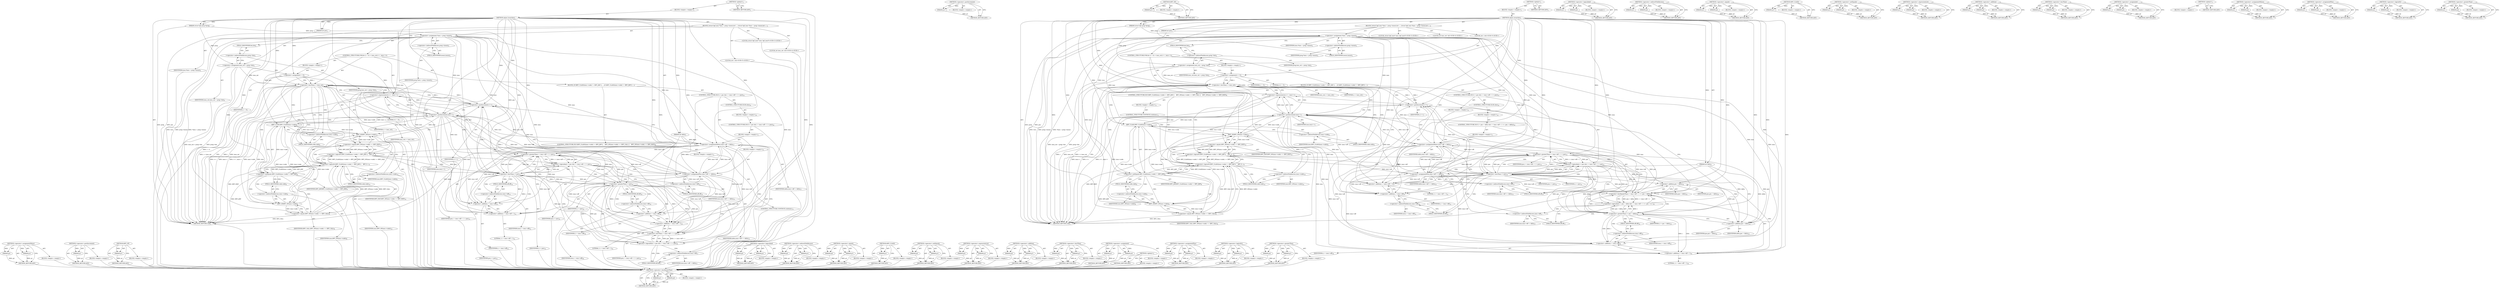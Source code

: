 digraph "&lt;operator&gt;.greaterThan" {
vulnerable_193 [label=<(METHOD,&lt;operator&gt;.assignmentMinus)>];
vulnerable_194 [label=<(PARAM,p1)>];
vulnerable_195 [label=<(PARAM,p2)>];
vulnerable_196 [label=<(BLOCK,&lt;empty&gt;,&lt;empty&gt;)>];
vulnerable_197 [label=<(METHOD_RETURN,ANY)>];
vulnerable_146 [label=<(METHOD,&lt;operator&gt;.postIncrement)>];
vulnerable_147 [label=<(PARAM,p1)>];
vulnerable_148 [label=<(BLOCK,&lt;empty&gt;,&lt;empty&gt;)>];
vulnerable_149 [label=<(METHOD_RETURN,ANY)>];
vulnerable_169 [label=<(METHOD,BPF_OP)>];
vulnerable_170 [label=<(PARAM,p1)>];
vulnerable_171 [label=<(BLOCK,&lt;empty&gt;,&lt;empty&gt;)>];
vulnerable_172 [label=<(METHOD_RETURN,ANY)>];
vulnerable_6 [label=<(METHOD,&lt;global&gt;)<SUB>1</SUB>>];
vulnerable_7 [label=<(BLOCK,&lt;empty&gt;,&lt;empty&gt;)<SUB>1</SUB>>];
vulnerable_8 [label=<(METHOD,adjust_branches)<SUB>1</SUB>>];
vulnerable_9 [label=<(PARAM,struct bpf_prog *prog)<SUB>1</SUB>>];
vulnerable_10 [label=<(PARAM,int pos)<SUB>1</SUB>>];
vulnerable_11 [label=<(PARAM,int delta)<SUB>1</SUB>>];
vulnerable_12 [label=<(BLOCK,{
	struct bpf_insn *insn = prog-&gt;insnsi;
	int i...,{
	struct bpf_insn *insn = prog-&gt;insnsi;
	int i...)<SUB>2</SUB>>];
vulnerable_13 [label="<(LOCAL,struct bpf_insn* insn: bpf_insn*)<SUB>3</SUB>>"];
vulnerable_14 [label=<(&lt;operator&gt;.assignment,*insn = prog-&gt;insnsi)<SUB>3</SUB>>];
vulnerable_15 [label=<(IDENTIFIER,insn,*insn = prog-&gt;insnsi)<SUB>3</SUB>>];
vulnerable_16 [label=<(&lt;operator&gt;.indirectFieldAccess,prog-&gt;insnsi)<SUB>3</SUB>>];
vulnerable_17 [label=<(IDENTIFIER,prog,*insn = prog-&gt;insnsi)<SUB>3</SUB>>];
vulnerable_18 [label=<(FIELD_IDENTIFIER,insnsi,insnsi)<SUB>3</SUB>>];
vulnerable_19 [label="<(LOCAL,int insn_cnt: int)<SUB>4</SUB>>"];
vulnerable_20 [label=<(&lt;operator&gt;.assignment,insn_cnt = prog-&gt;len)<SUB>4</SUB>>];
vulnerable_21 [label=<(IDENTIFIER,insn_cnt,insn_cnt = prog-&gt;len)<SUB>4</SUB>>];
vulnerable_22 [label=<(&lt;operator&gt;.indirectFieldAccess,prog-&gt;len)<SUB>4</SUB>>];
vulnerable_23 [label=<(IDENTIFIER,prog,insn_cnt = prog-&gt;len)<SUB>4</SUB>>];
vulnerable_24 [label=<(FIELD_IDENTIFIER,len,len)<SUB>4</SUB>>];
vulnerable_25 [label="<(LOCAL,int i: int)<SUB>5</SUB>>"];
vulnerable_26 [label=<(CONTROL_STRUCTURE,FOR,for (i = 0;i &lt; insn_cnt;i++, insn++))<SUB>7</SUB>>];
vulnerable_27 [label=<(BLOCK,&lt;empty&gt;,&lt;empty&gt;)<SUB>7</SUB>>];
vulnerable_28 [label=<(&lt;operator&gt;.assignment,i = 0)<SUB>7</SUB>>];
vulnerable_29 [label=<(IDENTIFIER,i,i = 0)<SUB>7</SUB>>];
vulnerable_30 [label=<(LITERAL,0,i = 0)<SUB>7</SUB>>];
vulnerable_31 [label=<(&lt;operator&gt;.lessThan,i &lt; insn_cnt)<SUB>7</SUB>>];
vulnerable_32 [label=<(IDENTIFIER,i,i &lt; insn_cnt)<SUB>7</SUB>>];
vulnerable_33 [label=<(IDENTIFIER,insn_cnt,i &lt; insn_cnt)<SUB>7</SUB>>];
vulnerable_34 [label=<(&lt;operator&gt;.expressionList,i++, insn++)<SUB>7</SUB>>];
vulnerable_35 [label=<(&lt;operator&gt;.postIncrement,i++)<SUB>7</SUB>>];
vulnerable_36 [label=<(IDENTIFIER,i,i++)<SUB>7</SUB>>];
vulnerable_37 [label=<(&lt;operator&gt;.postIncrement,insn++)<SUB>7</SUB>>];
vulnerable_38 [label=<(IDENTIFIER,insn,insn++)<SUB>7</SUB>>];
vulnerable_39 [label=<(BLOCK,{
		if (BPF_CLASS(insn-&gt;code) != BPF_JMP ||
		 ...,{
		if (BPF_CLASS(insn-&gt;code) != BPF_JMP ||
		 ...)<SUB>7</SUB>>];
vulnerable_40 [label=<(CONTROL_STRUCTURE,IF,if (BPF_CLASS(insn-&gt;code) != BPF_JMP ||
		    BPF_OP(insn-&gt;code) == BPF_CALL ||
		    BPF_OP(insn-&gt;code) == BPF_EXIT))<SUB>8</SUB>>];
vulnerable_41 [label=<(&lt;operator&gt;.logicalOr,BPF_CLASS(insn-&gt;code) != BPF_JMP ||
		    BPF_O...)<SUB>8</SUB>>];
vulnerable_42 [label=<(&lt;operator&gt;.logicalOr,BPF_CLASS(insn-&gt;code) != BPF_JMP ||
		    BPF_O...)<SUB>8</SUB>>];
vulnerable_43 [label=<(&lt;operator&gt;.notEquals,BPF_CLASS(insn-&gt;code) != BPF_JMP)<SUB>8</SUB>>];
vulnerable_44 [label=<(BPF_CLASS,BPF_CLASS(insn-&gt;code))<SUB>8</SUB>>];
vulnerable_45 [label=<(&lt;operator&gt;.indirectFieldAccess,insn-&gt;code)<SUB>8</SUB>>];
vulnerable_46 [label=<(IDENTIFIER,insn,BPF_CLASS(insn-&gt;code))<SUB>8</SUB>>];
vulnerable_47 [label=<(FIELD_IDENTIFIER,code,code)<SUB>8</SUB>>];
vulnerable_48 [label=<(IDENTIFIER,BPF_JMP,BPF_CLASS(insn-&gt;code) != BPF_JMP)<SUB>8</SUB>>];
vulnerable_49 [label=<(&lt;operator&gt;.equals,BPF_OP(insn-&gt;code) == BPF_CALL)<SUB>9</SUB>>];
vulnerable_50 [label=<(BPF_OP,BPF_OP(insn-&gt;code))<SUB>9</SUB>>];
vulnerable_51 [label=<(&lt;operator&gt;.indirectFieldAccess,insn-&gt;code)<SUB>9</SUB>>];
vulnerable_52 [label=<(IDENTIFIER,insn,BPF_OP(insn-&gt;code))<SUB>9</SUB>>];
vulnerable_53 [label=<(FIELD_IDENTIFIER,code,code)<SUB>9</SUB>>];
vulnerable_54 [label=<(IDENTIFIER,BPF_CALL,BPF_OP(insn-&gt;code) == BPF_CALL)<SUB>9</SUB>>];
vulnerable_55 [label=<(&lt;operator&gt;.equals,BPF_OP(insn-&gt;code) == BPF_EXIT)<SUB>10</SUB>>];
vulnerable_56 [label=<(BPF_OP,BPF_OP(insn-&gt;code))<SUB>10</SUB>>];
vulnerable_57 [label=<(&lt;operator&gt;.indirectFieldAccess,insn-&gt;code)<SUB>10</SUB>>];
vulnerable_58 [label=<(IDENTIFIER,insn,BPF_OP(insn-&gt;code))<SUB>10</SUB>>];
vulnerable_59 [label=<(FIELD_IDENTIFIER,code,code)<SUB>10</SUB>>];
vulnerable_60 [label=<(IDENTIFIER,BPF_EXIT,BPF_OP(insn-&gt;code) == BPF_EXIT)<SUB>10</SUB>>];
vulnerable_61 [label=<(BLOCK,&lt;empty&gt;,&lt;empty&gt;)<SUB>11</SUB>>];
vulnerable_62 [label=<(CONTROL_STRUCTURE,CONTINUE,continue;)<SUB>11</SUB>>];
vulnerable_63 [label=<(CONTROL_STRUCTURE,IF,if (i &lt; pos &amp;&amp; i + insn-&gt;off + 1 &gt; pos))<SUB>14</SUB>>];
vulnerable_64 [label=<(&lt;operator&gt;.logicalAnd,i &lt; pos &amp;&amp; i + insn-&gt;off + 1 &gt; pos)<SUB>14</SUB>>];
vulnerable_65 [label=<(&lt;operator&gt;.lessThan,i &lt; pos)<SUB>14</SUB>>];
vulnerable_66 [label=<(IDENTIFIER,i,i &lt; pos)<SUB>14</SUB>>];
vulnerable_67 [label=<(IDENTIFIER,pos,i &lt; pos)<SUB>14</SUB>>];
vulnerable_68 [label=<(&lt;operator&gt;.greaterThan,i + insn-&gt;off + 1 &gt; pos)<SUB>14</SUB>>];
vulnerable_69 [label=<(&lt;operator&gt;.addition,i + insn-&gt;off + 1)<SUB>14</SUB>>];
vulnerable_70 [label=<(&lt;operator&gt;.addition,i + insn-&gt;off)<SUB>14</SUB>>];
vulnerable_71 [label=<(IDENTIFIER,i,i + insn-&gt;off)<SUB>14</SUB>>];
vulnerable_72 [label=<(&lt;operator&gt;.indirectFieldAccess,insn-&gt;off)<SUB>14</SUB>>];
vulnerable_73 [label=<(IDENTIFIER,insn,i + insn-&gt;off)<SUB>14</SUB>>];
vulnerable_74 [label=<(FIELD_IDENTIFIER,off,off)<SUB>14</SUB>>];
vulnerable_75 [label=<(LITERAL,1,i + insn-&gt;off + 1)<SUB>14</SUB>>];
vulnerable_76 [label=<(IDENTIFIER,pos,i + insn-&gt;off + 1 &gt; pos)<SUB>14</SUB>>];
vulnerable_77 [label=<(BLOCK,&lt;empty&gt;,&lt;empty&gt;)<SUB>15</SUB>>];
vulnerable_78 [label=<(&lt;operator&gt;.assignmentPlus,insn-&gt;off += delta)<SUB>15</SUB>>];
vulnerable_79 [label=<(&lt;operator&gt;.indirectFieldAccess,insn-&gt;off)<SUB>15</SUB>>];
vulnerable_80 [label=<(IDENTIFIER,insn,insn-&gt;off += delta)<SUB>15</SUB>>];
vulnerable_81 [label=<(FIELD_IDENTIFIER,off,off)<SUB>15</SUB>>];
vulnerable_82 [label=<(IDENTIFIER,delta,insn-&gt;off += delta)<SUB>15</SUB>>];
vulnerable_83 [label=<(CONTROL_STRUCTURE,ELSE,else)<SUB>16</SUB>>];
vulnerable_84 [label=<(BLOCK,&lt;empty&gt;,&lt;empty&gt;)<SUB>16</SUB>>];
vulnerable_85 [label=<(CONTROL_STRUCTURE,IF,if (i &gt; pos &amp;&amp; i + insn-&gt;off + 1 &lt; pos))<SUB>16</SUB>>];
vulnerable_86 [label=<(&lt;operator&gt;.logicalAnd,i &gt; pos &amp;&amp; i + insn-&gt;off + 1 &lt; pos)<SUB>16</SUB>>];
vulnerable_87 [label=<(&lt;operator&gt;.greaterThan,i &gt; pos)<SUB>16</SUB>>];
vulnerable_88 [label=<(IDENTIFIER,i,i &gt; pos)<SUB>16</SUB>>];
vulnerable_89 [label=<(IDENTIFIER,pos,i &gt; pos)<SUB>16</SUB>>];
vulnerable_90 [label=<(&lt;operator&gt;.lessThan,i + insn-&gt;off + 1 &lt; pos)<SUB>16</SUB>>];
vulnerable_91 [label=<(&lt;operator&gt;.addition,i + insn-&gt;off + 1)<SUB>16</SUB>>];
vulnerable_92 [label=<(&lt;operator&gt;.addition,i + insn-&gt;off)<SUB>16</SUB>>];
vulnerable_93 [label=<(IDENTIFIER,i,i + insn-&gt;off)<SUB>16</SUB>>];
vulnerable_94 [label=<(&lt;operator&gt;.indirectFieldAccess,insn-&gt;off)<SUB>16</SUB>>];
vulnerable_95 [label=<(IDENTIFIER,insn,i + insn-&gt;off)<SUB>16</SUB>>];
vulnerable_96 [label=<(FIELD_IDENTIFIER,off,off)<SUB>16</SUB>>];
vulnerable_97 [label=<(LITERAL,1,i + insn-&gt;off + 1)<SUB>16</SUB>>];
vulnerable_98 [label=<(IDENTIFIER,pos,i + insn-&gt;off + 1 &lt; pos)<SUB>16</SUB>>];
vulnerable_99 [label=<(BLOCK,&lt;empty&gt;,&lt;empty&gt;)<SUB>17</SUB>>];
vulnerable_100 [label=<(&lt;operator&gt;.assignmentMinus,insn-&gt;off -= delta)<SUB>17</SUB>>];
vulnerable_101 [label=<(&lt;operator&gt;.indirectFieldAccess,insn-&gt;off)<SUB>17</SUB>>];
vulnerable_102 [label=<(IDENTIFIER,insn,insn-&gt;off -= delta)<SUB>17</SUB>>];
vulnerable_103 [label=<(FIELD_IDENTIFIER,off,off)<SUB>17</SUB>>];
vulnerable_104 [label=<(IDENTIFIER,delta,insn-&gt;off -= delta)<SUB>17</SUB>>];
vulnerable_105 [label=<(METHOD_RETURN,void)<SUB>1</SUB>>];
vulnerable_107 [label=<(METHOD_RETURN,ANY)<SUB>1</SUB>>];
vulnerable_173 [label=<(METHOD,&lt;operator&gt;.logicalAnd)>];
vulnerable_174 [label=<(PARAM,p1)>];
vulnerable_175 [label=<(PARAM,p2)>];
vulnerable_176 [label=<(BLOCK,&lt;empty&gt;,&lt;empty&gt;)>];
vulnerable_177 [label=<(METHOD_RETURN,ANY)>];
vulnerable_131 [label=<(METHOD,&lt;operator&gt;.indirectFieldAccess)>];
vulnerable_132 [label=<(PARAM,p1)>];
vulnerable_133 [label=<(PARAM,p2)>];
vulnerable_134 [label=<(BLOCK,&lt;empty&gt;,&lt;empty&gt;)>];
vulnerable_135 [label=<(METHOD_RETURN,ANY)>];
vulnerable_164 [label=<(METHOD,&lt;operator&gt;.equals)>];
vulnerable_165 [label=<(PARAM,p1)>];
vulnerable_166 [label=<(PARAM,p2)>];
vulnerable_167 [label=<(BLOCK,&lt;empty&gt;,&lt;empty&gt;)>];
vulnerable_168 [label=<(METHOD_RETURN,ANY)>];
vulnerable_160 [label=<(METHOD,BPF_CLASS)>];
vulnerable_161 [label=<(PARAM,p1)>];
vulnerable_162 [label=<(BLOCK,&lt;empty&gt;,&lt;empty&gt;)>];
vulnerable_163 [label=<(METHOD_RETURN,ANY)>];
vulnerable_155 [label=<(METHOD,&lt;operator&gt;.notEquals)>];
vulnerable_156 [label=<(PARAM,p1)>];
vulnerable_157 [label=<(PARAM,p2)>];
vulnerable_158 [label=<(BLOCK,&lt;empty&gt;,&lt;empty&gt;)>];
vulnerable_159 [label=<(METHOD_RETURN,ANY)>];
vulnerable_141 [label=<(METHOD,&lt;operator&gt;.expressionList)>];
vulnerable_142 [label=<(PARAM,p1)>];
vulnerable_143 [label=<(PARAM,p2)>];
vulnerable_144 [label=<(BLOCK,&lt;empty&gt;,&lt;empty&gt;)>];
vulnerable_145 [label=<(METHOD_RETURN,ANY)>];
vulnerable_183 [label=<(METHOD,&lt;operator&gt;.addition)>];
vulnerable_184 [label=<(PARAM,p1)>];
vulnerable_185 [label=<(PARAM,p2)>];
vulnerable_186 [label=<(BLOCK,&lt;empty&gt;,&lt;empty&gt;)>];
vulnerable_187 [label=<(METHOD_RETURN,ANY)>];
vulnerable_136 [label=<(METHOD,&lt;operator&gt;.lessThan)>];
vulnerable_137 [label=<(PARAM,p1)>];
vulnerable_138 [label=<(PARAM,p2)>];
vulnerable_139 [label=<(BLOCK,&lt;empty&gt;,&lt;empty&gt;)>];
vulnerable_140 [label=<(METHOD_RETURN,ANY)>];
vulnerable_126 [label=<(METHOD,&lt;operator&gt;.assignment)>];
vulnerable_127 [label=<(PARAM,p1)>];
vulnerable_128 [label=<(PARAM,p2)>];
vulnerable_129 [label=<(BLOCK,&lt;empty&gt;,&lt;empty&gt;)>];
vulnerable_130 [label=<(METHOD_RETURN,ANY)>];
vulnerable_120 [label=<(METHOD,&lt;global&gt;)<SUB>1</SUB>>];
vulnerable_121 [label=<(BLOCK,&lt;empty&gt;,&lt;empty&gt;)>];
vulnerable_122 [label=<(METHOD_RETURN,ANY)>];
vulnerable_188 [label=<(METHOD,&lt;operator&gt;.assignmentPlus)>];
vulnerable_189 [label=<(PARAM,p1)>];
vulnerable_190 [label=<(PARAM,p2)>];
vulnerable_191 [label=<(BLOCK,&lt;empty&gt;,&lt;empty&gt;)>];
vulnerable_192 [label=<(METHOD_RETURN,ANY)>];
vulnerable_150 [label=<(METHOD,&lt;operator&gt;.logicalOr)>];
vulnerable_151 [label=<(PARAM,p1)>];
vulnerable_152 [label=<(PARAM,p2)>];
vulnerable_153 [label=<(BLOCK,&lt;empty&gt;,&lt;empty&gt;)>];
vulnerable_154 [label=<(METHOD_RETURN,ANY)>];
vulnerable_178 [label=<(METHOD,&lt;operator&gt;.greaterThan)>];
vulnerable_179 [label=<(PARAM,p1)>];
vulnerable_180 [label=<(PARAM,p2)>];
vulnerable_181 [label=<(BLOCK,&lt;empty&gt;,&lt;empty&gt;)>];
vulnerable_182 [label=<(METHOD_RETURN,ANY)>];
fixed_197 [label=<(METHOD,&lt;operator&gt;.lessEqualsThan)>];
fixed_198 [label=<(PARAM,p1)>];
fixed_199 [label=<(PARAM,p2)>];
fixed_200 [label=<(BLOCK,&lt;empty&gt;,&lt;empty&gt;)>];
fixed_201 [label=<(METHOD_RETURN,ANY)>];
fixed_150 [label=<(METHOD,&lt;operator&gt;.postIncrement)>];
fixed_151 [label=<(PARAM,p1)>];
fixed_152 [label=<(BLOCK,&lt;empty&gt;,&lt;empty&gt;)>];
fixed_153 [label=<(METHOD_RETURN,ANY)>];
fixed_173 [label=<(METHOD,BPF_OP)>];
fixed_174 [label=<(PARAM,p1)>];
fixed_175 [label=<(BLOCK,&lt;empty&gt;,&lt;empty&gt;)>];
fixed_176 [label=<(METHOD_RETURN,ANY)>];
fixed_6 [label=<(METHOD,&lt;global&gt;)<SUB>1</SUB>>];
fixed_7 [label=<(BLOCK,&lt;empty&gt;,&lt;empty&gt;)<SUB>1</SUB>>];
fixed_8 [label=<(METHOD,adjust_branches)<SUB>1</SUB>>];
fixed_9 [label=<(PARAM,struct bpf_prog *prog)<SUB>1</SUB>>];
fixed_10 [label=<(PARAM,int pos)<SUB>1</SUB>>];
fixed_11 [label=<(PARAM,int delta)<SUB>1</SUB>>];
fixed_12 [label=<(BLOCK,{
	struct bpf_insn *insn = prog-&gt;insnsi;
	int i...,{
	struct bpf_insn *insn = prog-&gt;insnsi;
	int i...)<SUB>2</SUB>>];
fixed_13 [label="<(LOCAL,struct bpf_insn* insn: bpf_insn*)<SUB>3</SUB>>"];
fixed_14 [label=<(&lt;operator&gt;.assignment,*insn = prog-&gt;insnsi)<SUB>3</SUB>>];
fixed_15 [label=<(IDENTIFIER,insn,*insn = prog-&gt;insnsi)<SUB>3</SUB>>];
fixed_16 [label=<(&lt;operator&gt;.indirectFieldAccess,prog-&gt;insnsi)<SUB>3</SUB>>];
fixed_17 [label=<(IDENTIFIER,prog,*insn = prog-&gt;insnsi)<SUB>3</SUB>>];
fixed_18 [label=<(FIELD_IDENTIFIER,insnsi,insnsi)<SUB>3</SUB>>];
fixed_19 [label="<(LOCAL,int insn_cnt: int)<SUB>4</SUB>>"];
fixed_20 [label=<(&lt;operator&gt;.assignment,insn_cnt = prog-&gt;len)<SUB>4</SUB>>];
fixed_21 [label=<(IDENTIFIER,insn_cnt,insn_cnt = prog-&gt;len)<SUB>4</SUB>>];
fixed_22 [label=<(&lt;operator&gt;.indirectFieldAccess,prog-&gt;len)<SUB>4</SUB>>];
fixed_23 [label=<(IDENTIFIER,prog,insn_cnt = prog-&gt;len)<SUB>4</SUB>>];
fixed_24 [label=<(FIELD_IDENTIFIER,len,len)<SUB>4</SUB>>];
fixed_25 [label="<(LOCAL,int i: int)<SUB>5</SUB>>"];
fixed_26 [label=<(CONTROL_STRUCTURE,FOR,for (i = 0;i &lt; insn_cnt;i++, insn++))<SUB>7</SUB>>];
fixed_27 [label=<(BLOCK,&lt;empty&gt;,&lt;empty&gt;)<SUB>7</SUB>>];
fixed_28 [label=<(&lt;operator&gt;.assignment,i = 0)<SUB>7</SUB>>];
fixed_29 [label=<(IDENTIFIER,i,i = 0)<SUB>7</SUB>>];
fixed_30 [label=<(LITERAL,0,i = 0)<SUB>7</SUB>>];
fixed_31 [label=<(&lt;operator&gt;.lessThan,i &lt; insn_cnt)<SUB>7</SUB>>];
fixed_32 [label=<(IDENTIFIER,i,i &lt; insn_cnt)<SUB>7</SUB>>];
fixed_33 [label=<(IDENTIFIER,insn_cnt,i &lt; insn_cnt)<SUB>7</SUB>>];
fixed_34 [label=<(&lt;operator&gt;.expressionList,i++, insn++)<SUB>7</SUB>>];
fixed_35 [label=<(&lt;operator&gt;.postIncrement,i++)<SUB>7</SUB>>];
fixed_36 [label=<(IDENTIFIER,i,i++)<SUB>7</SUB>>];
fixed_37 [label=<(&lt;operator&gt;.postIncrement,insn++)<SUB>7</SUB>>];
fixed_38 [label=<(IDENTIFIER,insn,insn++)<SUB>7</SUB>>];
fixed_39 [label=<(BLOCK,{
		if (BPF_CLASS(insn-&gt;code) != BPF_JMP ||
		 ...,{
		if (BPF_CLASS(insn-&gt;code) != BPF_JMP ||
		 ...)<SUB>7</SUB>>];
fixed_40 [label=<(CONTROL_STRUCTURE,IF,if (BPF_CLASS(insn-&gt;code) != BPF_JMP ||
		    BPF_OP(insn-&gt;code) == BPF_CALL ||
		    BPF_OP(insn-&gt;code) == BPF_EXIT))<SUB>8</SUB>>];
fixed_41 [label=<(&lt;operator&gt;.logicalOr,BPF_CLASS(insn-&gt;code) != BPF_JMP ||
		    BPF_O...)<SUB>8</SUB>>];
fixed_42 [label=<(&lt;operator&gt;.logicalOr,BPF_CLASS(insn-&gt;code) != BPF_JMP ||
		    BPF_O...)<SUB>8</SUB>>];
fixed_43 [label=<(&lt;operator&gt;.notEquals,BPF_CLASS(insn-&gt;code) != BPF_JMP)<SUB>8</SUB>>];
fixed_44 [label=<(BPF_CLASS,BPF_CLASS(insn-&gt;code))<SUB>8</SUB>>];
fixed_45 [label=<(&lt;operator&gt;.indirectFieldAccess,insn-&gt;code)<SUB>8</SUB>>];
fixed_46 [label=<(IDENTIFIER,insn,BPF_CLASS(insn-&gt;code))<SUB>8</SUB>>];
fixed_47 [label=<(FIELD_IDENTIFIER,code,code)<SUB>8</SUB>>];
fixed_48 [label=<(IDENTIFIER,BPF_JMP,BPF_CLASS(insn-&gt;code) != BPF_JMP)<SUB>8</SUB>>];
fixed_49 [label=<(&lt;operator&gt;.equals,BPF_OP(insn-&gt;code) == BPF_CALL)<SUB>9</SUB>>];
fixed_50 [label=<(BPF_OP,BPF_OP(insn-&gt;code))<SUB>9</SUB>>];
fixed_51 [label=<(&lt;operator&gt;.indirectFieldAccess,insn-&gt;code)<SUB>9</SUB>>];
fixed_52 [label=<(IDENTIFIER,insn,BPF_OP(insn-&gt;code))<SUB>9</SUB>>];
fixed_53 [label=<(FIELD_IDENTIFIER,code,code)<SUB>9</SUB>>];
fixed_54 [label=<(IDENTIFIER,BPF_CALL,BPF_OP(insn-&gt;code) == BPF_CALL)<SUB>9</SUB>>];
fixed_55 [label=<(&lt;operator&gt;.equals,BPF_OP(insn-&gt;code) == BPF_EXIT)<SUB>10</SUB>>];
fixed_56 [label=<(BPF_OP,BPF_OP(insn-&gt;code))<SUB>10</SUB>>];
fixed_57 [label=<(&lt;operator&gt;.indirectFieldAccess,insn-&gt;code)<SUB>10</SUB>>];
fixed_58 [label=<(IDENTIFIER,insn,BPF_OP(insn-&gt;code))<SUB>10</SUB>>];
fixed_59 [label=<(FIELD_IDENTIFIER,code,code)<SUB>10</SUB>>];
fixed_60 [label=<(IDENTIFIER,BPF_EXIT,BPF_OP(insn-&gt;code) == BPF_EXIT)<SUB>10</SUB>>];
fixed_61 [label=<(BLOCK,&lt;empty&gt;,&lt;empty&gt;)<SUB>11</SUB>>];
fixed_62 [label=<(CONTROL_STRUCTURE,CONTINUE,continue;)<SUB>11</SUB>>];
fixed_63 [label=<(CONTROL_STRUCTURE,IF,if (i &lt; pos &amp;&amp; i + insn-&gt;off + 1 &gt; pos))<SUB>14</SUB>>];
fixed_64 [label=<(&lt;operator&gt;.logicalAnd,i &lt; pos &amp;&amp; i + insn-&gt;off + 1 &gt; pos)<SUB>14</SUB>>];
fixed_65 [label=<(&lt;operator&gt;.lessThan,i &lt; pos)<SUB>14</SUB>>];
fixed_66 [label=<(IDENTIFIER,i,i &lt; pos)<SUB>14</SUB>>];
fixed_67 [label=<(IDENTIFIER,pos,i &lt; pos)<SUB>14</SUB>>];
fixed_68 [label=<(&lt;operator&gt;.greaterThan,i + insn-&gt;off + 1 &gt; pos)<SUB>14</SUB>>];
fixed_69 [label=<(&lt;operator&gt;.addition,i + insn-&gt;off + 1)<SUB>14</SUB>>];
fixed_70 [label=<(&lt;operator&gt;.addition,i + insn-&gt;off)<SUB>14</SUB>>];
fixed_71 [label=<(IDENTIFIER,i,i + insn-&gt;off)<SUB>14</SUB>>];
fixed_72 [label=<(&lt;operator&gt;.indirectFieldAccess,insn-&gt;off)<SUB>14</SUB>>];
fixed_73 [label=<(IDENTIFIER,insn,i + insn-&gt;off)<SUB>14</SUB>>];
fixed_74 [label=<(FIELD_IDENTIFIER,off,off)<SUB>14</SUB>>];
fixed_75 [label=<(LITERAL,1,i + insn-&gt;off + 1)<SUB>14</SUB>>];
fixed_76 [label=<(IDENTIFIER,pos,i + insn-&gt;off + 1 &gt; pos)<SUB>14</SUB>>];
fixed_77 [label=<(BLOCK,&lt;empty&gt;,&lt;empty&gt;)<SUB>15</SUB>>];
fixed_78 [label=<(&lt;operator&gt;.assignmentPlus,insn-&gt;off += delta)<SUB>15</SUB>>];
fixed_79 [label=<(&lt;operator&gt;.indirectFieldAccess,insn-&gt;off)<SUB>15</SUB>>];
fixed_80 [label=<(IDENTIFIER,insn,insn-&gt;off += delta)<SUB>15</SUB>>];
fixed_81 [label=<(FIELD_IDENTIFIER,off,off)<SUB>15</SUB>>];
fixed_82 [label=<(IDENTIFIER,delta,insn-&gt;off += delta)<SUB>15</SUB>>];
fixed_83 [label=<(CONTROL_STRUCTURE,ELSE,else)<SUB>16</SUB>>];
fixed_84 [label=<(BLOCK,&lt;empty&gt;,&lt;empty&gt;)<SUB>16</SUB>>];
fixed_85 [label=<(CONTROL_STRUCTURE,IF,if (i &gt; pos + delta &amp;&amp; i + insn-&gt;off + 1 &lt;= pos + delta))<SUB>16</SUB>>];
fixed_86 [label=<(&lt;operator&gt;.logicalAnd,i &gt; pos + delta &amp;&amp; i + insn-&gt;off + 1 &lt;= pos + d...)<SUB>16</SUB>>];
fixed_87 [label=<(&lt;operator&gt;.greaterThan,i &gt; pos + delta)<SUB>16</SUB>>];
fixed_88 [label=<(IDENTIFIER,i,i &gt; pos + delta)<SUB>16</SUB>>];
fixed_89 [label=<(&lt;operator&gt;.addition,pos + delta)<SUB>16</SUB>>];
fixed_90 [label=<(IDENTIFIER,pos,pos + delta)<SUB>16</SUB>>];
fixed_91 [label=<(IDENTIFIER,delta,pos + delta)<SUB>16</SUB>>];
fixed_92 [label=<(&lt;operator&gt;.lessEqualsThan,i + insn-&gt;off + 1 &lt;= pos + delta)<SUB>16</SUB>>];
fixed_93 [label=<(&lt;operator&gt;.addition,i + insn-&gt;off + 1)<SUB>16</SUB>>];
fixed_94 [label=<(&lt;operator&gt;.addition,i + insn-&gt;off)<SUB>16</SUB>>];
fixed_95 [label=<(IDENTIFIER,i,i + insn-&gt;off)<SUB>16</SUB>>];
fixed_96 [label=<(&lt;operator&gt;.indirectFieldAccess,insn-&gt;off)<SUB>16</SUB>>];
fixed_97 [label=<(IDENTIFIER,insn,i + insn-&gt;off)<SUB>16</SUB>>];
fixed_98 [label=<(FIELD_IDENTIFIER,off,off)<SUB>16</SUB>>];
fixed_99 [label=<(LITERAL,1,i + insn-&gt;off + 1)<SUB>16</SUB>>];
fixed_100 [label=<(&lt;operator&gt;.addition,pos + delta)<SUB>16</SUB>>];
fixed_101 [label=<(IDENTIFIER,pos,pos + delta)<SUB>16</SUB>>];
fixed_102 [label=<(IDENTIFIER,delta,pos + delta)<SUB>16</SUB>>];
fixed_103 [label=<(BLOCK,&lt;empty&gt;,&lt;empty&gt;)<SUB>17</SUB>>];
fixed_104 [label=<(&lt;operator&gt;.assignmentMinus,insn-&gt;off -= delta)<SUB>17</SUB>>];
fixed_105 [label=<(&lt;operator&gt;.indirectFieldAccess,insn-&gt;off)<SUB>17</SUB>>];
fixed_106 [label=<(IDENTIFIER,insn,insn-&gt;off -= delta)<SUB>17</SUB>>];
fixed_107 [label=<(FIELD_IDENTIFIER,off,off)<SUB>17</SUB>>];
fixed_108 [label=<(IDENTIFIER,delta,insn-&gt;off -= delta)<SUB>17</SUB>>];
fixed_109 [label=<(METHOD_RETURN,void)<SUB>1</SUB>>];
fixed_111 [label=<(METHOD_RETURN,ANY)<SUB>1</SUB>>];
fixed_177 [label=<(METHOD,&lt;operator&gt;.logicalAnd)>];
fixed_178 [label=<(PARAM,p1)>];
fixed_179 [label=<(PARAM,p2)>];
fixed_180 [label=<(BLOCK,&lt;empty&gt;,&lt;empty&gt;)>];
fixed_181 [label=<(METHOD_RETURN,ANY)>];
fixed_135 [label=<(METHOD,&lt;operator&gt;.indirectFieldAccess)>];
fixed_136 [label=<(PARAM,p1)>];
fixed_137 [label=<(PARAM,p2)>];
fixed_138 [label=<(BLOCK,&lt;empty&gt;,&lt;empty&gt;)>];
fixed_139 [label=<(METHOD_RETURN,ANY)>];
fixed_168 [label=<(METHOD,&lt;operator&gt;.equals)>];
fixed_169 [label=<(PARAM,p1)>];
fixed_170 [label=<(PARAM,p2)>];
fixed_171 [label=<(BLOCK,&lt;empty&gt;,&lt;empty&gt;)>];
fixed_172 [label=<(METHOD_RETURN,ANY)>];
fixed_164 [label=<(METHOD,BPF_CLASS)>];
fixed_165 [label=<(PARAM,p1)>];
fixed_166 [label=<(BLOCK,&lt;empty&gt;,&lt;empty&gt;)>];
fixed_167 [label=<(METHOD_RETURN,ANY)>];
fixed_159 [label=<(METHOD,&lt;operator&gt;.notEquals)>];
fixed_160 [label=<(PARAM,p1)>];
fixed_161 [label=<(PARAM,p2)>];
fixed_162 [label=<(BLOCK,&lt;empty&gt;,&lt;empty&gt;)>];
fixed_163 [label=<(METHOD_RETURN,ANY)>];
fixed_145 [label=<(METHOD,&lt;operator&gt;.expressionList)>];
fixed_146 [label=<(PARAM,p1)>];
fixed_147 [label=<(PARAM,p2)>];
fixed_148 [label=<(BLOCK,&lt;empty&gt;,&lt;empty&gt;)>];
fixed_149 [label=<(METHOD_RETURN,ANY)>];
fixed_187 [label=<(METHOD,&lt;operator&gt;.addition)>];
fixed_188 [label=<(PARAM,p1)>];
fixed_189 [label=<(PARAM,p2)>];
fixed_190 [label=<(BLOCK,&lt;empty&gt;,&lt;empty&gt;)>];
fixed_191 [label=<(METHOD_RETURN,ANY)>];
fixed_140 [label=<(METHOD,&lt;operator&gt;.lessThan)>];
fixed_141 [label=<(PARAM,p1)>];
fixed_142 [label=<(PARAM,p2)>];
fixed_143 [label=<(BLOCK,&lt;empty&gt;,&lt;empty&gt;)>];
fixed_144 [label=<(METHOD_RETURN,ANY)>];
fixed_130 [label=<(METHOD,&lt;operator&gt;.assignment)>];
fixed_131 [label=<(PARAM,p1)>];
fixed_132 [label=<(PARAM,p2)>];
fixed_133 [label=<(BLOCK,&lt;empty&gt;,&lt;empty&gt;)>];
fixed_134 [label=<(METHOD_RETURN,ANY)>];
fixed_124 [label=<(METHOD,&lt;global&gt;)<SUB>1</SUB>>];
fixed_125 [label=<(BLOCK,&lt;empty&gt;,&lt;empty&gt;)>];
fixed_126 [label=<(METHOD_RETURN,ANY)>];
fixed_202 [label=<(METHOD,&lt;operator&gt;.assignmentMinus)>];
fixed_203 [label=<(PARAM,p1)>];
fixed_204 [label=<(PARAM,p2)>];
fixed_205 [label=<(BLOCK,&lt;empty&gt;,&lt;empty&gt;)>];
fixed_206 [label=<(METHOD_RETURN,ANY)>];
fixed_192 [label=<(METHOD,&lt;operator&gt;.assignmentPlus)>];
fixed_193 [label=<(PARAM,p1)>];
fixed_194 [label=<(PARAM,p2)>];
fixed_195 [label=<(BLOCK,&lt;empty&gt;,&lt;empty&gt;)>];
fixed_196 [label=<(METHOD_RETURN,ANY)>];
fixed_154 [label=<(METHOD,&lt;operator&gt;.logicalOr)>];
fixed_155 [label=<(PARAM,p1)>];
fixed_156 [label=<(PARAM,p2)>];
fixed_157 [label=<(BLOCK,&lt;empty&gt;,&lt;empty&gt;)>];
fixed_158 [label=<(METHOD_RETURN,ANY)>];
fixed_182 [label=<(METHOD,&lt;operator&gt;.greaterThan)>];
fixed_183 [label=<(PARAM,p1)>];
fixed_184 [label=<(PARAM,p2)>];
fixed_185 [label=<(BLOCK,&lt;empty&gt;,&lt;empty&gt;)>];
fixed_186 [label=<(METHOD_RETURN,ANY)>];
vulnerable_193 -> vulnerable_194  [key=0, label="AST: "];
vulnerable_193 -> vulnerable_194  [key=1, label="DDG: "];
vulnerable_193 -> vulnerable_196  [key=0, label="AST: "];
vulnerable_193 -> vulnerable_195  [key=0, label="AST: "];
vulnerable_193 -> vulnerable_195  [key=1, label="DDG: "];
vulnerable_193 -> vulnerable_197  [key=0, label="AST: "];
vulnerable_193 -> vulnerable_197  [key=1, label="CFG: "];
vulnerable_194 -> vulnerable_197  [key=0, label="DDG: p1"];
vulnerable_195 -> vulnerable_197  [key=0, label="DDG: p2"];
vulnerable_196 -> fixed_197  [key=0];
vulnerable_197 -> fixed_197  [key=0];
vulnerable_146 -> vulnerable_147  [key=0, label="AST: "];
vulnerable_146 -> vulnerable_147  [key=1, label="DDG: "];
vulnerable_146 -> vulnerable_148  [key=0, label="AST: "];
vulnerable_146 -> vulnerable_149  [key=0, label="AST: "];
vulnerable_146 -> vulnerable_149  [key=1, label="CFG: "];
vulnerable_147 -> vulnerable_149  [key=0, label="DDG: p1"];
vulnerable_148 -> fixed_197  [key=0];
vulnerable_149 -> fixed_197  [key=0];
vulnerable_169 -> vulnerable_170  [key=0, label="AST: "];
vulnerable_169 -> vulnerable_170  [key=1, label="DDG: "];
vulnerable_169 -> vulnerable_171  [key=0, label="AST: "];
vulnerable_169 -> vulnerable_172  [key=0, label="AST: "];
vulnerable_169 -> vulnerable_172  [key=1, label="CFG: "];
vulnerable_170 -> vulnerable_172  [key=0, label="DDG: p1"];
vulnerable_171 -> fixed_197  [key=0];
vulnerable_172 -> fixed_197  [key=0];
vulnerable_6 -> vulnerable_7  [key=0, label="AST: "];
vulnerable_6 -> vulnerable_107  [key=0, label="AST: "];
vulnerable_6 -> vulnerable_107  [key=1, label="CFG: "];
vulnerable_7 -> vulnerable_8  [key=0, label="AST: "];
vulnerable_8 -> vulnerable_9  [key=0, label="AST: "];
vulnerable_8 -> vulnerable_9  [key=1, label="DDG: "];
vulnerable_8 -> vulnerable_10  [key=0, label="AST: "];
vulnerable_8 -> vulnerable_10  [key=1, label="DDG: "];
vulnerable_8 -> vulnerable_11  [key=0, label="AST: "];
vulnerable_8 -> vulnerable_11  [key=1, label="DDG: "];
vulnerable_8 -> vulnerable_12  [key=0, label="AST: "];
vulnerable_8 -> vulnerable_105  [key=0, label="AST: "];
vulnerable_8 -> vulnerable_18  [key=0, label="CFG: "];
vulnerable_8 -> vulnerable_28  [key=0, label="DDG: "];
vulnerable_8 -> vulnerable_31  [key=0, label="DDG: "];
vulnerable_8 -> vulnerable_35  [key=0, label="DDG: "];
vulnerable_8 -> vulnerable_37  [key=0, label="DDG: "];
vulnerable_8 -> vulnerable_78  [key=0, label="DDG: "];
vulnerable_8 -> vulnerable_55  [key=0, label="DDG: "];
vulnerable_8 -> vulnerable_65  [key=0, label="DDG: "];
vulnerable_8 -> vulnerable_68  [key=0, label="DDG: "];
vulnerable_8 -> vulnerable_43  [key=0, label="DDG: "];
vulnerable_8 -> vulnerable_49  [key=0, label="DDG: "];
vulnerable_8 -> vulnerable_69  [key=0, label="DDG: "];
vulnerable_8 -> vulnerable_70  [key=0, label="DDG: "];
vulnerable_8 -> vulnerable_100  [key=0, label="DDG: "];
vulnerable_8 -> vulnerable_87  [key=0, label="DDG: "];
vulnerable_8 -> vulnerable_90  [key=0, label="DDG: "];
vulnerable_8 -> vulnerable_91  [key=0, label="DDG: "];
vulnerable_8 -> vulnerable_92  [key=0, label="DDG: "];
vulnerable_9 -> vulnerable_105  [key=0, label="DDG: prog"];
vulnerable_9 -> vulnerable_14  [key=0, label="DDG: prog"];
vulnerable_9 -> vulnerable_20  [key=0, label="DDG: prog"];
vulnerable_10 -> vulnerable_105  [key=0, label="DDG: pos"];
vulnerable_10 -> vulnerable_65  [key=0, label="DDG: pos"];
vulnerable_11 -> vulnerable_105  [key=0, label="DDG: delta"];
vulnerable_11 -> vulnerable_78  [key=0, label="DDG: delta"];
vulnerable_11 -> vulnerable_100  [key=0, label="DDG: delta"];
vulnerable_12 -> vulnerable_13  [key=0, label="AST: "];
vulnerable_12 -> vulnerable_14  [key=0, label="AST: "];
vulnerable_12 -> vulnerable_19  [key=0, label="AST: "];
vulnerable_12 -> vulnerable_20  [key=0, label="AST: "];
vulnerable_12 -> vulnerable_25  [key=0, label="AST: "];
vulnerable_12 -> vulnerable_26  [key=0, label="AST: "];
vulnerable_13 -> fixed_197  [key=0];
vulnerable_14 -> vulnerable_15  [key=0, label="AST: "];
vulnerable_14 -> vulnerable_16  [key=0, label="AST: "];
vulnerable_14 -> vulnerable_24  [key=0, label="CFG: "];
vulnerable_14 -> vulnerable_105  [key=0, label="DDG: insn"];
vulnerable_14 -> vulnerable_105  [key=1, label="DDG: prog-&gt;insnsi"];
vulnerable_14 -> vulnerable_105  [key=2, label="DDG: *insn = prog-&gt;insnsi"];
vulnerable_14 -> vulnerable_37  [key=0, label="DDG: insn"];
vulnerable_14 -> vulnerable_68  [key=0, label="DDG: insn"];
vulnerable_14 -> vulnerable_78  [key=0, label="DDG: insn"];
vulnerable_14 -> vulnerable_56  [key=0, label="DDG: insn"];
vulnerable_14 -> vulnerable_69  [key=0, label="DDG: insn"];
vulnerable_14 -> vulnerable_44  [key=0, label="DDG: insn"];
vulnerable_14 -> vulnerable_50  [key=0, label="DDG: insn"];
vulnerable_14 -> vulnerable_70  [key=0, label="DDG: insn"];
vulnerable_14 -> vulnerable_90  [key=0, label="DDG: insn"];
vulnerable_14 -> vulnerable_100  [key=0, label="DDG: insn"];
vulnerable_14 -> vulnerable_91  [key=0, label="DDG: insn"];
vulnerable_14 -> vulnerable_92  [key=0, label="DDG: insn"];
vulnerable_15 -> fixed_197  [key=0];
vulnerable_16 -> vulnerable_17  [key=0, label="AST: "];
vulnerable_16 -> vulnerable_18  [key=0, label="AST: "];
vulnerable_16 -> vulnerable_14  [key=0, label="CFG: "];
vulnerable_17 -> fixed_197  [key=0];
vulnerable_18 -> vulnerable_16  [key=0, label="CFG: "];
vulnerable_19 -> fixed_197  [key=0];
vulnerable_20 -> vulnerable_21  [key=0, label="AST: "];
vulnerable_20 -> vulnerable_22  [key=0, label="AST: "];
vulnerable_20 -> vulnerable_28  [key=0, label="CFG: "];
vulnerable_20 -> vulnerable_105  [key=0, label="DDG: prog-&gt;len"];
vulnerable_20 -> vulnerable_105  [key=1, label="DDG: insn_cnt = prog-&gt;len"];
vulnerable_20 -> vulnerable_31  [key=0, label="DDG: insn_cnt"];
vulnerable_21 -> fixed_197  [key=0];
vulnerable_22 -> vulnerable_23  [key=0, label="AST: "];
vulnerable_22 -> vulnerable_24  [key=0, label="AST: "];
vulnerable_22 -> vulnerable_20  [key=0, label="CFG: "];
vulnerable_23 -> fixed_197  [key=0];
vulnerable_24 -> vulnerable_22  [key=0, label="CFG: "];
vulnerable_25 -> fixed_197  [key=0];
vulnerable_26 -> vulnerable_27  [key=0, label="AST: "];
vulnerable_26 -> vulnerable_31  [key=0, label="AST: "];
vulnerable_26 -> vulnerable_34  [key=0, label="AST: "];
vulnerable_26 -> vulnerable_39  [key=0, label="AST: "];
vulnerable_27 -> vulnerable_28  [key=0, label="AST: "];
vulnerable_28 -> vulnerable_29  [key=0, label="AST: "];
vulnerable_28 -> vulnerable_30  [key=0, label="AST: "];
vulnerable_28 -> vulnerable_31  [key=0, label="CFG: "];
vulnerable_28 -> vulnerable_31  [key=1, label="DDG: i"];
vulnerable_28 -> vulnerable_105  [key=0, label="DDG: i = 0"];
vulnerable_29 -> fixed_197  [key=0];
vulnerable_30 -> fixed_197  [key=0];
vulnerable_31 -> vulnerable_32  [key=0, label="AST: "];
vulnerable_31 -> vulnerable_33  [key=0, label="AST: "];
vulnerable_31 -> vulnerable_105  [key=0, label="CFG: "];
vulnerable_31 -> vulnerable_105  [key=1, label="DDG: i"];
vulnerable_31 -> vulnerable_105  [key=2, label="DDG: insn_cnt"];
vulnerable_31 -> vulnerable_105  [key=3, label="DDG: i &lt; insn_cnt"];
vulnerable_31 -> vulnerable_47  [key=0, label="CFG: "];
vulnerable_31 -> vulnerable_47  [key=1, label="CDG: "];
vulnerable_31 -> vulnerable_35  [key=0, label="DDG: i"];
vulnerable_31 -> vulnerable_35  [key=1, label="CDG: "];
vulnerable_31 -> vulnerable_65  [key=0, label="DDG: i"];
vulnerable_31 -> vulnerable_34  [key=0, label="CDG: "];
vulnerable_31 -> vulnerable_42  [key=0, label="CDG: "];
vulnerable_31 -> vulnerable_37  [key=0, label="CDG: "];
vulnerable_31 -> vulnerable_45  [key=0, label="CDG: "];
vulnerable_31 -> vulnerable_44  [key=0, label="CDG: "];
vulnerable_31 -> vulnerable_43  [key=0, label="CDG: "];
vulnerable_31 -> vulnerable_41  [key=0, label="CDG: "];
vulnerable_31 -> vulnerable_31  [key=0, label="CDG: "];
vulnerable_32 -> fixed_197  [key=0];
vulnerable_33 -> fixed_197  [key=0];
vulnerable_34 -> vulnerable_35  [key=0, label="AST: "];
vulnerable_34 -> vulnerable_37  [key=0, label="AST: "];
vulnerable_34 -> vulnerable_31  [key=0, label="CFG: "];
vulnerable_34 -> vulnerable_105  [key=0, label="DDG: i++"];
vulnerable_34 -> vulnerable_105  [key=1, label="DDG: insn++"];
vulnerable_34 -> vulnerable_105  [key=2, label="DDG: i++, insn++"];
vulnerable_35 -> vulnerable_36  [key=0, label="AST: "];
vulnerable_35 -> vulnerable_37  [key=0, label="CFG: "];
vulnerable_35 -> vulnerable_31  [key=0, label="DDG: i"];
vulnerable_35 -> vulnerable_34  [key=0, label="DDG: i"];
vulnerable_36 -> fixed_197  [key=0];
vulnerable_37 -> vulnerable_38  [key=0, label="AST: "];
vulnerable_37 -> vulnerable_34  [key=0, label="CFG: "];
vulnerable_37 -> vulnerable_34  [key=1, label="DDG: insn"];
vulnerable_37 -> vulnerable_68  [key=0, label="DDG: insn"];
vulnerable_37 -> vulnerable_78  [key=0, label="DDG: insn"];
vulnerable_37 -> vulnerable_56  [key=0, label="DDG: insn"];
vulnerable_37 -> vulnerable_69  [key=0, label="DDG: insn"];
vulnerable_37 -> vulnerable_44  [key=0, label="DDG: insn"];
vulnerable_37 -> vulnerable_50  [key=0, label="DDG: insn"];
vulnerable_37 -> vulnerable_70  [key=0, label="DDG: insn"];
vulnerable_37 -> vulnerable_90  [key=0, label="DDG: insn"];
vulnerable_37 -> vulnerable_100  [key=0, label="DDG: insn"];
vulnerable_37 -> vulnerable_91  [key=0, label="DDG: insn"];
vulnerable_37 -> vulnerable_92  [key=0, label="DDG: insn"];
vulnerable_38 -> fixed_197  [key=0];
vulnerable_39 -> vulnerable_40  [key=0, label="AST: "];
vulnerable_39 -> vulnerable_63  [key=0, label="AST: "];
vulnerable_40 -> vulnerable_41  [key=0, label="AST: "];
vulnerable_40 -> vulnerable_61  [key=0, label="AST: "];
vulnerable_41 -> vulnerable_42  [key=0, label="AST: "];
vulnerable_41 -> vulnerable_55  [key=0, label="AST: "];
vulnerable_41 -> vulnerable_35  [key=0, label="CFG: "];
vulnerable_41 -> vulnerable_65  [key=0, label="CFG: "];
vulnerable_41 -> vulnerable_65  [key=1, label="CDG: "];
vulnerable_41 -> vulnerable_64  [key=0, label="CDG: "];
vulnerable_42 -> vulnerable_43  [key=0, label="AST: "];
vulnerable_42 -> vulnerable_49  [key=0, label="AST: "];
vulnerable_42 -> vulnerable_41  [key=0, label="CFG: "];
vulnerable_42 -> vulnerable_41  [key=1, label="DDG: BPF_CLASS(insn-&gt;code) != BPF_JMP"];
vulnerable_42 -> vulnerable_41  [key=2, label="DDG: BPF_OP(insn-&gt;code) == BPF_CALL"];
vulnerable_42 -> vulnerable_59  [key=0, label="CFG: "];
vulnerable_42 -> vulnerable_59  [key=1, label="CDG: "];
vulnerable_42 -> vulnerable_57  [key=0, label="CDG: "];
vulnerable_42 -> vulnerable_56  [key=0, label="CDG: "];
vulnerable_42 -> vulnerable_55  [key=0, label="CDG: "];
vulnerable_43 -> vulnerable_44  [key=0, label="AST: "];
vulnerable_43 -> vulnerable_48  [key=0, label="AST: "];
vulnerable_43 -> vulnerable_42  [key=0, label="CFG: "];
vulnerable_43 -> vulnerable_42  [key=1, label="DDG: BPF_CLASS(insn-&gt;code)"];
vulnerable_43 -> vulnerable_42  [key=2, label="DDG: BPF_JMP"];
vulnerable_43 -> vulnerable_53  [key=0, label="CFG: "];
vulnerable_43 -> vulnerable_53  [key=1, label="CDG: "];
vulnerable_43 -> vulnerable_105  [key=0, label="DDG: BPF_JMP"];
vulnerable_43 -> vulnerable_49  [key=0, label="CDG: "];
vulnerable_43 -> vulnerable_51  [key=0, label="CDG: "];
vulnerable_43 -> vulnerable_50  [key=0, label="CDG: "];
vulnerable_44 -> vulnerable_45  [key=0, label="AST: "];
vulnerable_44 -> vulnerable_43  [key=0, label="CFG: "];
vulnerable_44 -> vulnerable_43  [key=1, label="DDG: insn-&gt;code"];
vulnerable_44 -> vulnerable_37  [key=0, label="DDG: insn-&gt;code"];
vulnerable_44 -> vulnerable_56  [key=0, label="DDG: insn-&gt;code"];
vulnerable_44 -> vulnerable_50  [key=0, label="DDG: insn-&gt;code"];
vulnerable_45 -> vulnerable_46  [key=0, label="AST: "];
vulnerable_45 -> vulnerable_47  [key=0, label="AST: "];
vulnerable_45 -> vulnerable_44  [key=0, label="CFG: "];
vulnerable_46 -> fixed_197  [key=0];
vulnerable_47 -> vulnerable_45  [key=0, label="CFG: "];
vulnerable_48 -> fixed_197  [key=0];
vulnerable_49 -> vulnerable_50  [key=0, label="AST: "];
vulnerable_49 -> vulnerable_54  [key=0, label="AST: "];
vulnerable_49 -> vulnerable_42  [key=0, label="CFG: "];
vulnerable_49 -> vulnerable_42  [key=1, label="DDG: BPF_OP(insn-&gt;code)"];
vulnerable_49 -> vulnerable_42  [key=2, label="DDG: BPF_CALL"];
vulnerable_49 -> vulnerable_105  [key=0, label="DDG: BPF_CALL"];
vulnerable_50 -> vulnerable_51  [key=0, label="AST: "];
vulnerable_50 -> vulnerable_49  [key=0, label="CFG: "];
vulnerable_50 -> vulnerable_49  [key=1, label="DDG: insn-&gt;code"];
vulnerable_50 -> vulnerable_37  [key=0, label="DDG: insn-&gt;code"];
vulnerable_50 -> vulnerable_56  [key=0, label="DDG: insn-&gt;code"];
vulnerable_50 -> vulnerable_44  [key=0, label="DDG: insn-&gt;code"];
vulnerable_51 -> vulnerable_52  [key=0, label="AST: "];
vulnerable_51 -> vulnerable_53  [key=0, label="AST: "];
vulnerable_51 -> vulnerable_50  [key=0, label="CFG: "];
vulnerable_52 -> fixed_197  [key=0];
vulnerable_53 -> vulnerable_51  [key=0, label="CFG: "];
vulnerable_54 -> fixed_197  [key=0];
vulnerable_55 -> vulnerable_56  [key=0, label="AST: "];
vulnerable_55 -> vulnerable_60  [key=0, label="AST: "];
vulnerable_55 -> vulnerable_41  [key=0, label="CFG: "];
vulnerable_55 -> vulnerable_41  [key=1, label="DDG: BPF_OP(insn-&gt;code)"];
vulnerable_55 -> vulnerable_41  [key=2, label="DDG: BPF_EXIT"];
vulnerable_55 -> vulnerable_105  [key=0, label="DDG: BPF_EXIT"];
vulnerable_56 -> vulnerable_57  [key=0, label="AST: "];
vulnerable_56 -> vulnerable_55  [key=0, label="CFG: "];
vulnerable_56 -> vulnerable_55  [key=1, label="DDG: insn-&gt;code"];
vulnerable_56 -> vulnerable_37  [key=0, label="DDG: insn-&gt;code"];
vulnerable_56 -> vulnerable_44  [key=0, label="DDG: insn-&gt;code"];
vulnerable_57 -> vulnerable_58  [key=0, label="AST: "];
vulnerable_57 -> vulnerable_59  [key=0, label="AST: "];
vulnerable_57 -> vulnerable_56  [key=0, label="CFG: "];
vulnerable_58 -> fixed_197  [key=0];
vulnerable_59 -> vulnerable_57  [key=0, label="CFG: "];
vulnerable_60 -> fixed_197  [key=0];
vulnerable_61 -> vulnerable_62  [key=0, label="AST: "];
vulnerable_62 -> fixed_197  [key=0];
vulnerable_63 -> vulnerable_64  [key=0, label="AST: "];
vulnerable_63 -> vulnerable_77  [key=0, label="AST: "];
vulnerable_63 -> vulnerable_83  [key=0, label="AST: "];
vulnerable_64 -> vulnerable_65  [key=0, label="AST: "];
vulnerable_64 -> vulnerable_68  [key=0, label="AST: "];
vulnerable_64 -> vulnerable_81  [key=0, label="CFG: "];
vulnerable_64 -> vulnerable_81  [key=1, label="CDG: "];
vulnerable_64 -> vulnerable_87  [key=0, label="CFG: "];
vulnerable_64 -> vulnerable_87  [key=1, label="CDG: "];
vulnerable_64 -> vulnerable_79  [key=0, label="CDG: "];
vulnerable_64 -> vulnerable_78  [key=0, label="CDG: "];
vulnerable_64 -> vulnerable_86  [key=0, label="CDG: "];
vulnerable_65 -> vulnerable_66  [key=0, label="AST: "];
vulnerable_65 -> vulnerable_67  [key=0, label="AST: "];
vulnerable_65 -> vulnerable_64  [key=0, label="CFG: "];
vulnerable_65 -> vulnerable_64  [key=1, label="DDG: i"];
vulnerable_65 -> vulnerable_64  [key=2, label="DDG: pos"];
vulnerable_65 -> vulnerable_74  [key=0, label="CFG: "];
vulnerable_65 -> vulnerable_74  [key=1, label="CDG: "];
vulnerable_65 -> vulnerable_35  [key=0, label="DDG: i"];
vulnerable_65 -> vulnerable_68  [key=0, label="DDG: i"];
vulnerable_65 -> vulnerable_68  [key=1, label="DDG: pos"];
vulnerable_65 -> vulnerable_68  [key=2, label="CDG: "];
vulnerable_65 -> vulnerable_69  [key=0, label="DDG: i"];
vulnerable_65 -> vulnerable_69  [key=1, label="CDG: "];
vulnerable_65 -> vulnerable_70  [key=0, label="DDG: i"];
vulnerable_65 -> vulnerable_70  [key=1, label="CDG: "];
vulnerable_65 -> vulnerable_87  [key=0, label="DDG: i"];
vulnerable_65 -> vulnerable_87  [key=1, label="DDG: pos"];
vulnerable_65 -> vulnerable_72  [key=0, label="CDG: "];
vulnerable_66 -> fixed_197  [key=0];
vulnerable_67 -> fixed_197  [key=0];
vulnerable_68 -> vulnerable_69  [key=0, label="AST: "];
vulnerable_68 -> vulnerable_76  [key=0, label="AST: "];
vulnerable_68 -> vulnerable_64  [key=0, label="CFG: "];
vulnerable_68 -> vulnerable_64  [key=1, label="DDG: i + insn-&gt;off + 1"];
vulnerable_68 -> vulnerable_64  [key=2, label="DDG: pos"];
vulnerable_68 -> vulnerable_65  [key=0, label="DDG: pos"];
vulnerable_68 -> vulnerable_87  [key=0, label="DDG: pos"];
vulnerable_69 -> vulnerable_70  [key=0, label="AST: "];
vulnerable_69 -> vulnerable_75  [key=0, label="AST: "];
vulnerable_69 -> vulnerable_68  [key=0, label="CFG: "];
vulnerable_70 -> vulnerable_71  [key=0, label="AST: "];
vulnerable_70 -> vulnerable_72  [key=0, label="AST: "];
vulnerable_70 -> vulnerable_69  [key=0, label="CFG: "];
vulnerable_71 -> fixed_197  [key=0];
vulnerable_72 -> vulnerable_73  [key=0, label="AST: "];
vulnerable_72 -> vulnerable_74  [key=0, label="AST: "];
vulnerable_72 -> vulnerable_70  [key=0, label="CFG: "];
vulnerable_73 -> fixed_197  [key=0];
vulnerable_74 -> vulnerable_72  [key=0, label="CFG: "];
vulnerable_75 -> fixed_197  [key=0];
vulnerable_76 -> fixed_197  [key=0];
vulnerable_77 -> vulnerable_78  [key=0, label="AST: "];
vulnerable_78 -> vulnerable_79  [key=0, label="AST: "];
vulnerable_78 -> vulnerable_82  [key=0, label="AST: "];
vulnerable_78 -> vulnerable_35  [key=0, label="CFG: "];
vulnerable_78 -> vulnerable_37  [key=0, label="DDG: insn-&gt;off"];
vulnerable_78 -> vulnerable_68  [key=0, label="DDG: insn-&gt;off"];
vulnerable_78 -> vulnerable_69  [key=0, label="DDG: insn-&gt;off"];
vulnerable_78 -> vulnerable_70  [key=0, label="DDG: insn-&gt;off"];
vulnerable_78 -> vulnerable_90  [key=0, label="DDG: insn-&gt;off"];
vulnerable_78 -> vulnerable_100  [key=0, label="DDG: insn-&gt;off"];
vulnerable_78 -> vulnerable_91  [key=0, label="DDG: insn-&gt;off"];
vulnerable_78 -> vulnerable_92  [key=0, label="DDG: insn-&gt;off"];
vulnerable_79 -> vulnerable_80  [key=0, label="AST: "];
vulnerable_79 -> vulnerable_81  [key=0, label="AST: "];
vulnerable_79 -> vulnerable_78  [key=0, label="CFG: "];
vulnerable_80 -> fixed_197  [key=0];
vulnerable_81 -> vulnerable_79  [key=0, label="CFG: "];
vulnerable_82 -> fixed_197  [key=0];
vulnerable_83 -> vulnerable_84  [key=0, label="AST: "];
vulnerable_84 -> vulnerable_85  [key=0, label="AST: "];
vulnerable_85 -> vulnerable_86  [key=0, label="AST: "];
vulnerable_85 -> vulnerable_99  [key=0, label="AST: "];
vulnerable_86 -> vulnerable_87  [key=0, label="AST: "];
vulnerable_86 -> vulnerable_90  [key=0, label="AST: "];
vulnerable_86 -> vulnerable_103  [key=0, label="CFG: "];
vulnerable_86 -> vulnerable_103  [key=1, label="CDG: "];
vulnerable_86 -> vulnerable_35  [key=0, label="CFG: "];
vulnerable_86 -> vulnerable_101  [key=0, label="CDG: "];
vulnerable_86 -> vulnerable_100  [key=0, label="CDG: "];
vulnerable_87 -> vulnerable_88  [key=0, label="AST: "];
vulnerable_87 -> vulnerable_89  [key=0, label="AST: "];
vulnerable_87 -> vulnerable_86  [key=0, label="CFG: "];
vulnerable_87 -> vulnerable_86  [key=1, label="DDG: i"];
vulnerable_87 -> vulnerable_86  [key=2, label="DDG: pos"];
vulnerable_87 -> vulnerable_96  [key=0, label="CFG: "];
vulnerable_87 -> vulnerable_96  [key=1, label="CDG: "];
vulnerable_87 -> vulnerable_35  [key=0, label="DDG: i"];
vulnerable_87 -> vulnerable_65  [key=0, label="DDG: pos"];
vulnerable_87 -> vulnerable_90  [key=0, label="DDG: i"];
vulnerable_87 -> vulnerable_90  [key=1, label="DDG: pos"];
vulnerable_87 -> vulnerable_90  [key=2, label="CDG: "];
vulnerable_87 -> vulnerable_91  [key=0, label="DDG: i"];
vulnerable_87 -> vulnerable_91  [key=1, label="CDG: "];
vulnerable_87 -> vulnerable_92  [key=0, label="DDG: i"];
vulnerable_87 -> vulnerable_92  [key=1, label="CDG: "];
vulnerable_87 -> vulnerable_94  [key=0, label="CDG: "];
vulnerable_88 -> fixed_197  [key=0];
vulnerable_89 -> fixed_197  [key=0];
vulnerable_90 -> vulnerable_91  [key=0, label="AST: "];
vulnerable_90 -> vulnerable_98  [key=0, label="AST: "];
vulnerable_90 -> vulnerable_86  [key=0, label="CFG: "];
vulnerable_90 -> vulnerable_86  [key=1, label="DDG: i + insn-&gt;off + 1"];
vulnerable_90 -> vulnerable_86  [key=2, label="DDG: pos"];
vulnerable_90 -> vulnerable_65  [key=0, label="DDG: pos"];
vulnerable_91 -> vulnerable_92  [key=0, label="AST: "];
vulnerable_91 -> vulnerable_97  [key=0, label="AST: "];
vulnerable_91 -> vulnerable_90  [key=0, label="CFG: "];
vulnerable_92 -> vulnerable_93  [key=0, label="AST: "];
vulnerable_92 -> vulnerable_94  [key=0, label="AST: "];
vulnerable_92 -> vulnerable_91  [key=0, label="CFG: "];
vulnerable_93 -> fixed_197  [key=0];
vulnerable_94 -> vulnerable_95  [key=0, label="AST: "];
vulnerable_94 -> vulnerable_96  [key=0, label="AST: "];
vulnerable_94 -> vulnerable_92  [key=0, label="CFG: "];
vulnerable_95 -> fixed_197  [key=0];
vulnerable_96 -> vulnerable_94  [key=0, label="CFG: "];
vulnerable_97 -> fixed_197  [key=0];
vulnerable_98 -> fixed_197  [key=0];
vulnerable_99 -> vulnerable_100  [key=0, label="AST: "];
vulnerable_100 -> vulnerable_101  [key=0, label="AST: "];
vulnerable_100 -> vulnerable_104  [key=0, label="AST: "];
vulnerable_100 -> vulnerable_35  [key=0, label="CFG: "];
vulnerable_100 -> vulnerable_37  [key=0, label="DDG: insn-&gt;off"];
vulnerable_100 -> vulnerable_68  [key=0, label="DDG: insn-&gt;off"];
vulnerable_100 -> vulnerable_78  [key=0, label="DDG: insn-&gt;off"];
vulnerable_100 -> vulnerable_69  [key=0, label="DDG: insn-&gt;off"];
vulnerable_100 -> vulnerable_70  [key=0, label="DDG: insn-&gt;off"];
vulnerable_100 -> vulnerable_90  [key=0, label="DDG: insn-&gt;off"];
vulnerable_100 -> vulnerable_91  [key=0, label="DDG: insn-&gt;off"];
vulnerable_100 -> vulnerable_92  [key=0, label="DDG: insn-&gt;off"];
vulnerable_101 -> vulnerable_102  [key=0, label="AST: "];
vulnerable_101 -> vulnerable_103  [key=0, label="AST: "];
vulnerable_101 -> vulnerable_100  [key=0, label="CFG: "];
vulnerable_102 -> fixed_197  [key=0];
vulnerable_103 -> vulnerable_101  [key=0, label="CFG: "];
vulnerable_104 -> fixed_197  [key=0];
vulnerable_105 -> fixed_197  [key=0];
vulnerable_107 -> fixed_197  [key=0];
vulnerable_173 -> vulnerable_174  [key=0, label="AST: "];
vulnerable_173 -> vulnerable_174  [key=1, label="DDG: "];
vulnerable_173 -> vulnerable_176  [key=0, label="AST: "];
vulnerable_173 -> vulnerable_175  [key=0, label="AST: "];
vulnerable_173 -> vulnerable_175  [key=1, label="DDG: "];
vulnerable_173 -> vulnerable_177  [key=0, label="AST: "];
vulnerable_173 -> vulnerable_177  [key=1, label="CFG: "];
vulnerable_174 -> vulnerable_177  [key=0, label="DDG: p1"];
vulnerable_175 -> vulnerable_177  [key=0, label="DDG: p2"];
vulnerable_176 -> fixed_197  [key=0];
vulnerable_177 -> fixed_197  [key=0];
vulnerable_131 -> vulnerable_132  [key=0, label="AST: "];
vulnerable_131 -> vulnerable_132  [key=1, label="DDG: "];
vulnerable_131 -> vulnerable_134  [key=0, label="AST: "];
vulnerable_131 -> vulnerable_133  [key=0, label="AST: "];
vulnerable_131 -> vulnerable_133  [key=1, label="DDG: "];
vulnerable_131 -> vulnerable_135  [key=0, label="AST: "];
vulnerable_131 -> vulnerable_135  [key=1, label="CFG: "];
vulnerable_132 -> vulnerable_135  [key=0, label="DDG: p1"];
vulnerable_133 -> vulnerable_135  [key=0, label="DDG: p2"];
vulnerable_134 -> fixed_197  [key=0];
vulnerable_135 -> fixed_197  [key=0];
vulnerable_164 -> vulnerable_165  [key=0, label="AST: "];
vulnerable_164 -> vulnerable_165  [key=1, label="DDG: "];
vulnerable_164 -> vulnerable_167  [key=0, label="AST: "];
vulnerable_164 -> vulnerable_166  [key=0, label="AST: "];
vulnerable_164 -> vulnerable_166  [key=1, label="DDG: "];
vulnerable_164 -> vulnerable_168  [key=0, label="AST: "];
vulnerable_164 -> vulnerable_168  [key=1, label="CFG: "];
vulnerable_165 -> vulnerable_168  [key=0, label="DDG: p1"];
vulnerable_166 -> vulnerable_168  [key=0, label="DDG: p2"];
vulnerable_167 -> fixed_197  [key=0];
vulnerable_168 -> fixed_197  [key=0];
vulnerable_160 -> vulnerable_161  [key=0, label="AST: "];
vulnerable_160 -> vulnerable_161  [key=1, label="DDG: "];
vulnerable_160 -> vulnerable_162  [key=0, label="AST: "];
vulnerable_160 -> vulnerable_163  [key=0, label="AST: "];
vulnerable_160 -> vulnerable_163  [key=1, label="CFG: "];
vulnerable_161 -> vulnerable_163  [key=0, label="DDG: p1"];
vulnerable_162 -> fixed_197  [key=0];
vulnerable_163 -> fixed_197  [key=0];
vulnerable_155 -> vulnerable_156  [key=0, label="AST: "];
vulnerable_155 -> vulnerable_156  [key=1, label="DDG: "];
vulnerable_155 -> vulnerable_158  [key=0, label="AST: "];
vulnerable_155 -> vulnerable_157  [key=0, label="AST: "];
vulnerable_155 -> vulnerable_157  [key=1, label="DDG: "];
vulnerable_155 -> vulnerable_159  [key=0, label="AST: "];
vulnerable_155 -> vulnerable_159  [key=1, label="CFG: "];
vulnerable_156 -> vulnerable_159  [key=0, label="DDG: p1"];
vulnerable_157 -> vulnerable_159  [key=0, label="DDG: p2"];
vulnerable_158 -> fixed_197  [key=0];
vulnerable_159 -> fixed_197  [key=0];
vulnerable_141 -> vulnerable_142  [key=0, label="AST: "];
vulnerable_141 -> vulnerable_142  [key=1, label="DDG: "];
vulnerable_141 -> vulnerable_144  [key=0, label="AST: "];
vulnerable_141 -> vulnerable_143  [key=0, label="AST: "];
vulnerable_141 -> vulnerable_143  [key=1, label="DDG: "];
vulnerable_141 -> vulnerable_145  [key=0, label="AST: "];
vulnerable_141 -> vulnerable_145  [key=1, label="CFG: "];
vulnerable_142 -> vulnerable_145  [key=0, label="DDG: p1"];
vulnerable_143 -> vulnerable_145  [key=0, label="DDG: p2"];
vulnerable_144 -> fixed_197  [key=0];
vulnerable_145 -> fixed_197  [key=0];
vulnerable_183 -> vulnerable_184  [key=0, label="AST: "];
vulnerable_183 -> vulnerable_184  [key=1, label="DDG: "];
vulnerable_183 -> vulnerable_186  [key=0, label="AST: "];
vulnerable_183 -> vulnerable_185  [key=0, label="AST: "];
vulnerable_183 -> vulnerable_185  [key=1, label="DDG: "];
vulnerable_183 -> vulnerable_187  [key=0, label="AST: "];
vulnerable_183 -> vulnerable_187  [key=1, label="CFG: "];
vulnerable_184 -> vulnerable_187  [key=0, label="DDG: p1"];
vulnerable_185 -> vulnerable_187  [key=0, label="DDG: p2"];
vulnerable_186 -> fixed_197  [key=0];
vulnerable_187 -> fixed_197  [key=0];
vulnerable_136 -> vulnerable_137  [key=0, label="AST: "];
vulnerable_136 -> vulnerable_137  [key=1, label="DDG: "];
vulnerable_136 -> vulnerable_139  [key=0, label="AST: "];
vulnerable_136 -> vulnerable_138  [key=0, label="AST: "];
vulnerable_136 -> vulnerable_138  [key=1, label="DDG: "];
vulnerable_136 -> vulnerable_140  [key=0, label="AST: "];
vulnerable_136 -> vulnerable_140  [key=1, label="CFG: "];
vulnerable_137 -> vulnerable_140  [key=0, label="DDG: p1"];
vulnerable_138 -> vulnerable_140  [key=0, label="DDG: p2"];
vulnerable_139 -> fixed_197  [key=0];
vulnerable_140 -> fixed_197  [key=0];
vulnerable_126 -> vulnerable_127  [key=0, label="AST: "];
vulnerable_126 -> vulnerable_127  [key=1, label="DDG: "];
vulnerable_126 -> vulnerable_129  [key=0, label="AST: "];
vulnerable_126 -> vulnerable_128  [key=0, label="AST: "];
vulnerable_126 -> vulnerable_128  [key=1, label="DDG: "];
vulnerable_126 -> vulnerable_130  [key=0, label="AST: "];
vulnerable_126 -> vulnerable_130  [key=1, label="CFG: "];
vulnerable_127 -> vulnerable_130  [key=0, label="DDG: p1"];
vulnerable_128 -> vulnerable_130  [key=0, label="DDG: p2"];
vulnerable_129 -> fixed_197  [key=0];
vulnerable_130 -> fixed_197  [key=0];
vulnerable_120 -> vulnerable_121  [key=0, label="AST: "];
vulnerable_120 -> vulnerable_122  [key=0, label="AST: "];
vulnerable_120 -> vulnerable_122  [key=1, label="CFG: "];
vulnerable_121 -> fixed_197  [key=0];
vulnerable_122 -> fixed_197  [key=0];
vulnerable_188 -> vulnerable_189  [key=0, label="AST: "];
vulnerable_188 -> vulnerable_189  [key=1, label="DDG: "];
vulnerable_188 -> vulnerable_191  [key=0, label="AST: "];
vulnerable_188 -> vulnerable_190  [key=0, label="AST: "];
vulnerable_188 -> vulnerable_190  [key=1, label="DDG: "];
vulnerable_188 -> vulnerable_192  [key=0, label="AST: "];
vulnerable_188 -> vulnerable_192  [key=1, label="CFG: "];
vulnerable_189 -> vulnerable_192  [key=0, label="DDG: p1"];
vulnerable_190 -> vulnerable_192  [key=0, label="DDG: p2"];
vulnerable_191 -> fixed_197  [key=0];
vulnerable_192 -> fixed_197  [key=0];
vulnerable_150 -> vulnerable_151  [key=0, label="AST: "];
vulnerable_150 -> vulnerable_151  [key=1, label="DDG: "];
vulnerable_150 -> vulnerable_153  [key=0, label="AST: "];
vulnerable_150 -> vulnerable_152  [key=0, label="AST: "];
vulnerable_150 -> vulnerable_152  [key=1, label="DDG: "];
vulnerable_150 -> vulnerable_154  [key=0, label="AST: "];
vulnerable_150 -> vulnerable_154  [key=1, label="CFG: "];
vulnerable_151 -> vulnerable_154  [key=0, label="DDG: p1"];
vulnerable_152 -> vulnerable_154  [key=0, label="DDG: p2"];
vulnerable_153 -> fixed_197  [key=0];
vulnerable_154 -> fixed_197  [key=0];
vulnerable_178 -> vulnerable_179  [key=0, label="AST: "];
vulnerable_178 -> vulnerable_179  [key=1, label="DDG: "];
vulnerable_178 -> vulnerable_181  [key=0, label="AST: "];
vulnerable_178 -> vulnerable_180  [key=0, label="AST: "];
vulnerable_178 -> vulnerable_180  [key=1, label="DDG: "];
vulnerable_178 -> vulnerable_182  [key=0, label="AST: "];
vulnerable_178 -> vulnerable_182  [key=1, label="CFG: "];
vulnerable_179 -> vulnerable_182  [key=0, label="DDG: p1"];
vulnerable_180 -> vulnerable_182  [key=0, label="DDG: p2"];
vulnerable_181 -> fixed_197  [key=0];
vulnerable_182 -> fixed_197  [key=0];
fixed_197 -> fixed_198  [key=0, label="AST: "];
fixed_197 -> fixed_198  [key=1, label="DDG: "];
fixed_197 -> fixed_200  [key=0, label="AST: "];
fixed_197 -> fixed_199  [key=0, label="AST: "];
fixed_197 -> fixed_199  [key=1, label="DDG: "];
fixed_197 -> fixed_201  [key=0, label="AST: "];
fixed_197 -> fixed_201  [key=1, label="CFG: "];
fixed_198 -> fixed_201  [key=0, label="DDG: p1"];
fixed_199 -> fixed_201  [key=0, label="DDG: p2"];
fixed_150 -> fixed_151  [key=0, label="AST: "];
fixed_150 -> fixed_151  [key=1, label="DDG: "];
fixed_150 -> fixed_152  [key=0, label="AST: "];
fixed_150 -> fixed_153  [key=0, label="AST: "];
fixed_150 -> fixed_153  [key=1, label="CFG: "];
fixed_151 -> fixed_153  [key=0, label="DDG: p1"];
fixed_173 -> fixed_174  [key=0, label="AST: "];
fixed_173 -> fixed_174  [key=1, label="DDG: "];
fixed_173 -> fixed_175  [key=0, label="AST: "];
fixed_173 -> fixed_176  [key=0, label="AST: "];
fixed_173 -> fixed_176  [key=1, label="CFG: "];
fixed_174 -> fixed_176  [key=0, label="DDG: p1"];
fixed_6 -> fixed_7  [key=0, label="AST: "];
fixed_6 -> fixed_111  [key=0, label="AST: "];
fixed_6 -> fixed_111  [key=1, label="CFG: "];
fixed_7 -> fixed_8  [key=0, label="AST: "];
fixed_8 -> fixed_9  [key=0, label="AST: "];
fixed_8 -> fixed_9  [key=1, label="DDG: "];
fixed_8 -> fixed_10  [key=0, label="AST: "];
fixed_8 -> fixed_10  [key=1, label="DDG: "];
fixed_8 -> fixed_11  [key=0, label="AST: "];
fixed_8 -> fixed_11  [key=1, label="DDG: "];
fixed_8 -> fixed_12  [key=0, label="AST: "];
fixed_8 -> fixed_109  [key=0, label="AST: "];
fixed_8 -> fixed_18  [key=0, label="CFG: "];
fixed_8 -> fixed_28  [key=0, label="DDG: "];
fixed_8 -> fixed_31  [key=0, label="DDG: "];
fixed_8 -> fixed_35  [key=0, label="DDG: "];
fixed_8 -> fixed_37  [key=0, label="DDG: "];
fixed_8 -> fixed_78  [key=0, label="DDG: "];
fixed_8 -> fixed_55  [key=0, label="DDG: "];
fixed_8 -> fixed_65  [key=0, label="DDG: "];
fixed_8 -> fixed_68  [key=0, label="DDG: "];
fixed_8 -> fixed_43  [key=0, label="DDG: "];
fixed_8 -> fixed_49  [key=0, label="DDG: "];
fixed_8 -> fixed_69  [key=0, label="DDG: "];
fixed_8 -> fixed_70  [key=0, label="DDG: "];
fixed_8 -> fixed_104  [key=0, label="DDG: "];
fixed_8 -> fixed_87  [key=0, label="DDG: "];
fixed_8 -> fixed_92  [key=0, label="DDG: "];
fixed_8 -> fixed_89  [key=0, label="DDG: "];
fixed_8 -> fixed_93  [key=0, label="DDG: "];
fixed_8 -> fixed_100  [key=0, label="DDG: "];
fixed_8 -> fixed_94  [key=0, label="DDG: "];
fixed_9 -> fixed_109  [key=0, label="DDG: prog"];
fixed_9 -> fixed_14  [key=0, label="DDG: prog"];
fixed_9 -> fixed_20  [key=0, label="DDG: prog"];
fixed_10 -> fixed_109  [key=0, label="DDG: pos"];
fixed_10 -> fixed_65  [key=0, label="DDG: pos"];
fixed_11 -> fixed_109  [key=0, label="DDG: delta"];
fixed_11 -> fixed_78  [key=0, label="DDG: delta"];
fixed_11 -> fixed_87  [key=0, label="DDG: delta"];
fixed_11 -> fixed_89  [key=0, label="DDG: delta"];
fixed_12 -> fixed_13  [key=0, label="AST: "];
fixed_12 -> fixed_14  [key=0, label="AST: "];
fixed_12 -> fixed_19  [key=0, label="AST: "];
fixed_12 -> fixed_20  [key=0, label="AST: "];
fixed_12 -> fixed_25  [key=0, label="AST: "];
fixed_12 -> fixed_26  [key=0, label="AST: "];
fixed_14 -> fixed_15  [key=0, label="AST: "];
fixed_14 -> fixed_16  [key=0, label="AST: "];
fixed_14 -> fixed_24  [key=0, label="CFG: "];
fixed_14 -> fixed_109  [key=0, label="DDG: insn"];
fixed_14 -> fixed_109  [key=1, label="DDG: prog-&gt;insnsi"];
fixed_14 -> fixed_109  [key=2, label="DDG: *insn = prog-&gt;insnsi"];
fixed_14 -> fixed_37  [key=0, label="DDG: insn"];
fixed_14 -> fixed_68  [key=0, label="DDG: insn"];
fixed_14 -> fixed_78  [key=0, label="DDG: insn"];
fixed_14 -> fixed_56  [key=0, label="DDG: insn"];
fixed_14 -> fixed_69  [key=0, label="DDG: insn"];
fixed_14 -> fixed_44  [key=0, label="DDG: insn"];
fixed_14 -> fixed_50  [key=0, label="DDG: insn"];
fixed_14 -> fixed_70  [key=0, label="DDG: insn"];
fixed_14 -> fixed_92  [key=0, label="DDG: insn"];
fixed_14 -> fixed_104  [key=0, label="DDG: insn"];
fixed_14 -> fixed_93  [key=0, label="DDG: insn"];
fixed_14 -> fixed_94  [key=0, label="DDG: insn"];
fixed_16 -> fixed_17  [key=0, label="AST: "];
fixed_16 -> fixed_18  [key=0, label="AST: "];
fixed_16 -> fixed_14  [key=0, label="CFG: "];
fixed_18 -> fixed_16  [key=0, label="CFG: "];
fixed_20 -> fixed_21  [key=0, label="AST: "];
fixed_20 -> fixed_22  [key=0, label="AST: "];
fixed_20 -> fixed_28  [key=0, label="CFG: "];
fixed_20 -> fixed_109  [key=0, label="DDG: prog-&gt;len"];
fixed_20 -> fixed_109  [key=1, label="DDG: insn_cnt = prog-&gt;len"];
fixed_20 -> fixed_31  [key=0, label="DDG: insn_cnt"];
fixed_22 -> fixed_23  [key=0, label="AST: "];
fixed_22 -> fixed_24  [key=0, label="AST: "];
fixed_22 -> fixed_20  [key=0, label="CFG: "];
fixed_24 -> fixed_22  [key=0, label="CFG: "];
fixed_26 -> fixed_27  [key=0, label="AST: "];
fixed_26 -> fixed_31  [key=0, label="AST: "];
fixed_26 -> fixed_34  [key=0, label="AST: "];
fixed_26 -> fixed_39  [key=0, label="AST: "];
fixed_27 -> fixed_28  [key=0, label="AST: "];
fixed_28 -> fixed_29  [key=0, label="AST: "];
fixed_28 -> fixed_30  [key=0, label="AST: "];
fixed_28 -> fixed_31  [key=0, label="CFG: "];
fixed_28 -> fixed_31  [key=1, label="DDG: i"];
fixed_28 -> fixed_109  [key=0, label="DDG: i = 0"];
fixed_31 -> fixed_32  [key=0, label="AST: "];
fixed_31 -> fixed_33  [key=0, label="AST: "];
fixed_31 -> fixed_109  [key=0, label="CFG: "];
fixed_31 -> fixed_109  [key=1, label="DDG: i"];
fixed_31 -> fixed_109  [key=2, label="DDG: insn_cnt"];
fixed_31 -> fixed_109  [key=3, label="DDG: i &lt; insn_cnt"];
fixed_31 -> fixed_47  [key=0, label="CFG: "];
fixed_31 -> fixed_47  [key=1, label="CDG: "];
fixed_31 -> fixed_35  [key=0, label="DDG: i"];
fixed_31 -> fixed_35  [key=1, label="CDG: "];
fixed_31 -> fixed_65  [key=0, label="DDG: i"];
fixed_31 -> fixed_34  [key=0, label="CDG: "];
fixed_31 -> fixed_42  [key=0, label="CDG: "];
fixed_31 -> fixed_37  [key=0, label="CDG: "];
fixed_31 -> fixed_45  [key=0, label="CDG: "];
fixed_31 -> fixed_44  [key=0, label="CDG: "];
fixed_31 -> fixed_43  [key=0, label="CDG: "];
fixed_31 -> fixed_41  [key=0, label="CDG: "];
fixed_31 -> fixed_31  [key=0, label="CDG: "];
fixed_34 -> fixed_35  [key=0, label="AST: "];
fixed_34 -> fixed_37  [key=0, label="AST: "];
fixed_34 -> fixed_31  [key=0, label="CFG: "];
fixed_34 -> fixed_109  [key=0, label="DDG: i++"];
fixed_34 -> fixed_109  [key=1, label="DDG: insn++"];
fixed_34 -> fixed_109  [key=2, label="DDG: i++, insn++"];
fixed_35 -> fixed_36  [key=0, label="AST: "];
fixed_35 -> fixed_37  [key=0, label="CFG: "];
fixed_35 -> fixed_31  [key=0, label="DDG: i"];
fixed_35 -> fixed_34  [key=0, label="DDG: i"];
fixed_37 -> fixed_38  [key=0, label="AST: "];
fixed_37 -> fixed_34  [key=0, label="CFG: "];
fixed_37 -> fixed_34  [key=1, label="DDG: insn"];
fixed_37 -> fixed_68  [key=0, label="DDG: insn"];
fixed_37 -> fixed_78  [key=0, label="DDG: insn"];
fixed_37 -> fixed_56  [key=0, label="DDG: insn"];
fixed_37 -> fixed_69  [key=0, label="DDG: insn"];
fixed_37 -> fixed_44  [key=0, label="DDG: insn"];
fixed_37 -> fixed_50  [key=0, label="DDG: insn"];
fixed_37 -> fixed_70  [key=0, label="DDG: insn"];
fixed_37 -> fixed_92  [key=0, label="DDG: insn"];
fixed_37 -> fixed_104  [key=0, label="DDG: insn"];
fixed_37 -> fixed_93  [key=0, label="DDG: insn"];
fixed_37 -> fixed_94  [key=0, label="DDG: insn"];
fixed_39 -> fixed_40  [key=0, label="AST: "];
fixed_39 -> fixed_63  [key=0, label="AST: "];
fixed_40 -> fixed_41  [key=0, label="AST: "];
fixed_40 -> fixed_61  [key=0, label="AST: "];
fixed_41 -> fixed_42  [key=0, label="AST: "];
fixed_41 -> fixed_55  [key=0, label="AST: "];
fixed_41 -> fixed_35  [key=0, label="CFG: "];
fixed_41 -> fixed_65  [key=0, label="CFG: "];
fixed_41 -> fixed_65  [key=1, label="CDG: "];
fixed_41 -> fixed_64  [key=0, label="CDG: "];
fixed_42 -> fixed_43  [key=0, label="AST: "];
fixed_42 -> fixed_49  [key=0, label="AST: "];
fixed_42 -> fixed_41  [key=0, label="CFG: "];
fixed_42 -> fixed_41  [key=1, label="DDG: BPF_CLASS(insn-&gt;code) != BPF_JMP"];
fixed_42 -> fixed_41  [key=2, label="DDG: BPF_OP(insn-&gt;code) == BPF_CALL"];
fixed_42 -> fixed_59  [key=0, label="CFG: "];
fixed_42 -> fixed_59  [key=1, label="CDG: "];
fixed_42 -> fixed_57  [key=0, label="CDG: "];
fixed_42 -> fixed_56  [key=0, label="CDG: "];
fixed_42 -> fixed_55  [key=0, label="CDG: "];
fixed_43 -> fixed_44  [key=0, label="AST: "];
fixed_43 -> fixed_48  [key=0, label="AST: "];
fixed_43 -> fixed_42  [key=0, label="CFG: "];
fixed_43 -> fixed_42  [key=1, label="DDG: BPF_CLASS(insn-&gt;code)"];
fixed_43 -> fixed_42  [key=2, label="DDG: BPF_JMP"];
fixed_43 -> fixed_53  [key=0, label="CFG: "];
fixed_43 -> fixed_53  [key=1, label="CDG: "];
fixed_43 -> fixed_109  [key=0, label="DDG: BPF_JMP"];
fixed_43 -> fixed_49  [key=0, label="CDG: "];
fixed_43 -> fixed_51  [key=0, label="CDG: "];
fixed_43 -> fixed_50  [key=0, label="CDG: "];
fixed_44 -> fixed_45  [key=0, label="AST: "];
fixed_44 -> fixed_43  [key=0, label="CFG: "];
fixed_44 -> fixed_43  [key=1, label="DDG: insn-&gt;code"];
fixed_44 -> fixed_37  [key=0, label="DDG: insn-&gt;code"];
fixed_44 -> fixed_56  [key=0, label="DDG: insn-&gt;code"];
fixed_44 -> fixed_50  [key=0, label="DDG: insn-&gt;code"];
fixed_45 -> fixed_46  [key=0, label="AST: "];
fixed_45 -> fixed_47  [key=0, label="AST: "];
fixed_45 -> fixed_44  [key=0, label="CFG: "];
fixed_47 -> fixed_45  [key=0, label="CFG: "];
fixed_49 -> fixed_50  [key=0, label="AST: "];
fixed_49 -> fixed_54  [key=0, label="AST: "];
fixed_49 -> fixed_42  [key=0, label="CFG: "];
fixed_49 -> fixed_42  [key=1, label="DDG: BPF_OP(insn-&gt;code)"];
fixed_49 -> fixed_42  [key=2, label="DDG: BPF_CALL"];
fixed_49 -> fixed_109  [key=0, label="DDG: BPF_CALL"];
fixed_50 -> fixed_51  [key=0, label="AST: "];
fixed_50 -> fixed_49  [key=0, label="CFG: "];
fixed_50 -> fixed_49  [key=1, label="DDG: insn-&gt;code"];
fixed_50 -> fixed_37  [key=0, label="DDG: insn-&gt;code"];
fixed_50 -> fixed_56  [key=0, label="DDG: insn-&gt;code"];
fixed_50 -> fixed_44  [key=0, label="DDG: insn-&gt;code"];
fixed_51 -> fixed_52  [key=0, label="AST: "];
fixed_51 -> fixed_53  [key=0, label="AST: "];
fixed_51 -> fixed_50  [key=0, label="CFG: "];
fixed_53 -> fixed_51  [key=0, label="CFG: "];
fixed_55 -> fixed_56  [key=0, label="AST: "];
fixed_55 -> fixed_60  [key=0, label="AST: "];
fixed_55 -> fixed_41  [key=0, label="CFG: "];
fixed_55 -> fixed_41  [key=1, label="DDG: BPF_OP(insn-&gt;code)"];
fixed_55 -> fixed_41  [key=2, label="DDG: BPF_EXIT"];
fixed_55 -> fixed_109  [key=0, label="DDG: BPF_EXIT"];
fixed_56 -> fixed_57  [key=0, label="AST: "];
fixed_56 -> fixed_55  [key=0, label="CFG: "];
fixed_56 -> fixed_55  [key=1, label="DDG: insn-&gt;code"];
fixed_56 -> fixed_37  [key=0, label="DDG: insn-&gt;code"];
fixed_56 -> fixed_44  [key=0, label="DDG: insn-&gt;code"];
fixed_57 -> fixed_58  [key=0, label="AST: "];
fixed_57 -> fixed_59  [key=0, label="AST: "];
fixed_57 -> fixed_56  [key=0, label="CFG: "];
fixed_59 -> fixed_57  [key=0, label="CFG: "];
fixed_61 -> fixed_62  [key=0, label="AST: "];
fixed_63 -> fixed_64  [key=0, label="AST: "];
fixed_63 -> fixed_77  [key=0, label="AST: "];
fixed_63 -> fixed_83  [key=0, label="AST: "];
fixed_64 -> fixed_65  [key=0, label="AST: "];
fixed_64 -> fixed_68  [key=0, label="AST: "];
fixed_64 -> fixed_81  [key=0, label="CFG: "];
fixed_64 -> fixed_81  [key=1, label="CDG: "];
fixed_64 -> fixed_89  [key=0, label="CFG: "];
fixed_64 -> fixed_89  [key=1, label="CDG: "];
fixed_64 -> fixed_87  [key=0, label="CDG: "];
fixed_64 -> fixed_79  [key=0, label="CDG: "];
fixed_64 -> fixed_78  [key=0, label="CDG: "];
fixed_64 -> fixed_86  [key=0, label="CDG: "];
fixed_65 -> fixed_66  [key=0, label="AST: "];
fixed_65 -> fixed_67  [key=0, label="AST: "];
fixed_65 -> fixed_64  [key=0, label="CFG: "];
fixed_65 -> fixed_64  [key=1, label="DDG: i"];
fixed_65 -> fixed_64  [key=2, label="DDG: pos"];
fixed_65 -> fixed_74  [key=0, label="CFG: "];
fixed_65 -> fixed_74  [key=1, label="CDG: "];
fixed_65 -> fixed_35  [key=0, label="DDG: i"];
fixed_65 -> fixed_68  [key=0, label="DDG: i"];
fixed_65 -> fixed_68  [key=1, label="DDG: pos"];
fixed_65 -> fixed_68  [key=2, label="CDG: "];
fixed_65 -> fixed_69  [key=0, label="DDG: i"];
fixed_65 -> fixed_69  [key=1, label="CDG: "];
fixed_65 -> fixed_70  [key=0, label="DDG: i"];
fixed_65 -> fixed_70  [key=1, label="CDG: "];
fixed_65 -> fixed_87  [key=0, label="DDG: i"];
fixed_65 -> fixed_87  [key=1, label="DDG: pos"];
fixed_65 -> fixed_92  [key=0, label="DDG: pos"];
fixed_65 -> fixed_89  [key=0, label="DDG: pos"];
fixed_65 -> fixed_100  [key=0, label="DDG: pos"];
fixed_65 -> fixed_72  [key=0, label="CDG: "];
fixed_68 -> fixed_69  [key=0, label="AST: "];
fixed_68 -> fixed_76  [key=0, label="AST: "];
fixed_68 -> fixed_64  [key=0, label="CFG: "];
fixed_68 -> fixed_64  [key=1, label="DDG: i + insn-&gt;off + 1"];
fixed_68 -> fixed_64  [key=2, label="DDG: pos"];
fixed_68 -> fixed_65  [key=0, label="DDG: pos"];
fixed_68 -> fixed_87  [key=0, label="DDG: pos"];
fixed_68 -> fixed_92  [key=0, label="DDG: pos"];
fixed_68 -> fixed_89  [key=0, label="DDG: pos"];
fixed_68 -> fixed_100  [key=0, label="DDG: pos"];
fixed_69 -> fixed_70  [key=0, label="AST: "];
fixed_69 -> fixed_75  [key=0, label="AST: "];
fixed_69 -> fixed_68  [key=0, label="CFG: "];
fixed_70 -> fixed_71  [key=0, label="AST: "];
fixed_70 -> fixed_72  [key=0, label="AST: "];
fixed_70 -> fixed_69  [key=0, label="CFG: "];
fixed_72 -> fixed_73  [key=0, label="AST: "];
fixed_72 -> fixed_74  [key=0, label="AST: "];
fixed_72 -> fixed_70  [key=0, label="CFG: "];
fixed_74 -> fixed_72  [key=0, label="CFG: "];
fixed_77 -> fixed_78  [key=0, label="AST: "];
fixed_78 -> fixed_79  [key=0, label="AST: "];
fixed_78 -> fixed_82  [key=0, label="AST: "];
fixed_78 -> fixed_35  [key=0, label="CFG: "];
fixed_78 -> fixed_37  [key=0, label="DDG: insn-&gt;off"];
fixed_78 -> fixed_68  [key=0, label="DDG: insn-&gt;off"];
fixed_78 -> fixed_69  [key=0, label="DDG: insn-&gt;off"];
fixed_78 -> fixed_70  [key=0, label="DDG: insn-&gt;off"];
fixed_78 -> fixed_92  [key=0, label="DDG: insn-&gt;off"];
fixed_78 -> fixed_104  [key=0, label="DDG: insn-&gt;off"];
fixed_78 -> fixed_93  [key=0, label="DDG: insn-&gt;off"];
fixed_78 -> fixed_94  [key=0, label="DDG: insn-&gt;off"];
fixed_79 -> fixed_80  [key=0, label="AST: "];
fixed_79 -> fixed_81  [key=0, label="AST: "];
fixed_79 -> fixed_78  [key=0, label="CFG: "];
fixed_81 -> fixed_79  [key=0, label="CFG: "];
fixed_83 -> fixed_84  [key=0, label="AST: "];
fixed_84 -> fixed_85  [key=0, label="AST: "];
fixed_85 -> fixed_86  [key=0, label="AST: "];
fixed_85 -> fixed_103  [key=0, label="AST: "];
fixed_86 -> fixed_87  [key=0, label="AST: "];
fixed_86 -> fixed_92  [key=0, label="AST: "];
fixed_86 -> fixed_107  [key=0, label="CFG: "];
fixed_86 -> fixed_107  [key=1, label="CDG: "];
fixed_86 -> fixed_35  [key=0, label="CFG: "];
fixed_86 -> fixed_104  [key=0, label="CDG: "];
fixed_86 -> fixed_105  [key=0, label="CDG: "];
fixed_87 -> fixed_88  [key=0, label="AST: "];
fixed_87 -> fixed_89  [key=0, label="AST: "];
fixed_87 -> fixed_86  [key=0, label="CFG: "];
fixed_87 -> fixed_86  [key=1, label="DDG: i"];
fixed_87 -> fixed_86  [key=2, label="DDG: pos + delta"];
fixed_87 -> fixed_98  [key=0, label="CFG: "];
fixed_87 -> fixed_98  [key=1, label="CDG: "];
fixed_87 -> fixed_35  [key=0, label="DDG: i"];
fixed_87 -> fixed_92  [key=0, label="DDG: i"];
fixed_87 -> fixed_92  [key=1, label="CDG: "];
fixed_87 -> fixed_93  [key=0, label="DDG: i"];
fixed_87 -> fixed_93  [key=1, label="CDG: "];
fixed_87 -> fixed_94  [key=0, label="DDG: i"];
fixed_87 -> fixed_94  [key=1, label="CDG: "];
fixed_87 -> fixed_96  [key=0, label="CDG: "];
fixed_87 -> fixed_100  [key=0, label="CDG: "];
fixed_89 -> fixed_90  [key=0, label="AST: "];
fixed_89 -> fixed_91  [key=0, label="AST: "];
fixed_89 -> fixed_87  [key=0, label="CFG: "];
fixed_92 -> fixed_93  [key=0, label="AST: "];
fixed_92 -> fixed_100  [key=0, label="AST: "];
fixed_92 -> fixed_86  [key=0, label="CFG: "];
fixed_92 -> fixed_86  [key=1, label="DDG: i + insn-&gt;off + 1"];
fixed_92 -> fixed_86  [key=2, label="DDG: pos + delta"];
fixed_93 -> fixed_94  [key=0, label="AST: "];
fixed_93 -> fixed_99  [key=0, label="AST: "];
fixed_93 -> fixed_100  [key=0, label="CFG: "];
fixed_94 -> fixed_95  [key=0, label="AST: "];
fixed_94 -> fixed_96  [key=0, label="AST: "];
fixed_94 -> fixed_93  [key=0, label="CFG: "];
fixed_96 -> fixed_97  [key=0, label="AST: "];
fixed_96 -> fixed_98  [key=0, label="AST: "];
fixed_96 -> fixed_94  [key=0, label="CFG: "];
fixed_98 -> fixed_96  [key=0, label="CFG: "];
fixed_100 -> fixed_101  [key=0, label="AST: "];
fixed_100 -> fixed_102  [key=0, label="AST: "];
fixed_100 -> fixed_92  [key=0, label="CFG: "];
fixed_103 -> fixed_104  [key=0, label="AST: "];
fixed_104 -> fixed_105  [key=0, label="AST: "];
fixed_104 -> fixed_108  [key=0, label="AST: "];
fixed_104 -> fixed_35  [key=0, label="CFG: "];
fixed_104 -> fixed_37  [key=0, label="DDG: insn-&gt;off"];
fixed_104 -> fixed_68  [key=0, label="DDG: insn-&gt;off"];
fixed_104 -> fixed_78  [key=0, label="DDG: insn-&gt;off"];
fixed_104 -> fixed_69  [key=0, label="DDG: insn-&gt;off"];
fixed_104 -> fixed_70  [key=0, label="DDG: insn-&gt;off"];
fixed_104 -> fixed_92  [key=0, label="DDG: insn-&gt;off"];
fixed_104 -> fixed_93  [key=0, label="DDG: insn-&gt;off"];
fixed_104 -> fixed_94  [key=0, label="DDG: insn-&gt;off"];
fixed_105 -> fixed_106  [key=0, label="AST: "];
fixed_105 -> fixed_107  [key=0, label="AST: "];
fixed_105 -> fixed_104  [key=0, label="CFG: "];
fixed_107 -> fixed_105  [key=0, label="CFG: "];
fixed_177 -> fixed_178  [key=0, label="AST: "];
fixed_177 -> fixed_178  [key=1, label="DDG: "];
fixed_177 -> fixed_180  [key=0, label="AST: "];
fixed_177 -> fixed_179  [key=0, label="AST: "];
fixed_177 -> fixed_179  [key=1, label="DDG: "];
fixed_177 -> fixed_181  [key=0, label="AST: "];
fixed_177 -> fixed_181  [key=1, label="CFG: "];
fixed_178 -> fixed_181  [key=0, label="DDG: p1"];
fixed_179 -> fixed_181  [key=0, label="DDG: p2"];
fixed_135 -> fixed_136  [key=0, label="AST: "];
fixed_135 -> fixed_136  [key=1, label="DDG: "];
fixed_135 -> fixed_138  [key=0, label="AST: "];
fixed_135 -> fixed_137  [key=0, label="AST: "];
fixed_135 -> fixed_137  [key=1, label="DDG: "];
fixed_135 -> fixed_139  [key=0, label="AST: "];
fixed_135 -> fixed_139  [key=1, label="CFG: "];
fixed_136 -> fixed_139  [key=0, label="DDG: p1"];
fixed_137 -> fixed_139  [key=0, label="DDG: p2"];
fixed_168 -> fixed_169  [key=0, label="AST: "];
fixed_168 -> fixed_169  [key=1, label="DDG: "];
fixed_168 -> fixed_171  [key=0, label="AST: "];
fixed_168 -> fixed_170  [key=0, label="AST: "];
fixed_168 -> fixed_170  [key=1, label="DDG: "];
fixed_168 -> fixed_172  [key=0, label="AST: "];
fixed_168 -> fixed_172  [key=1, label="CFG: "];
fixed_169 -> fixed_172  [key=0, label="DDG: p1"];
fixed_170 -> fixed_172  [key=0, label="DDG: p2"];
fixed_164 -> fixed_165  [key=0, label="AST: "];
fixed_164 -> fixed_165  [key=1, label="DDG: "];
fixed_164 -> fixed_166  [key=0, label="AST: "];
fixed_164 -> fixed_167  [key=0, label="AST: "];
fixed_164 -> fixed_167  [key=1, label="CFG: "];
fixed_165 -> fixed_167  [key=0, label="DDG: p1"];
fixed_159 -> fixed_160  [key=0, label="AST: "];
fixed_159 -> fixed_160  [key=1, label="DDG: "];
fixed_159 -> fixed_162  [key=0, label="AST: "];
fixed_159 -> fixed_161  [key=0, label="AST: "];
fixed_159 -> fixed_161  [key=1, label="DDG: "];
fixed_159 -> fixed_163  [key=0, label="AST: "];
fixed_159 -> fixed_163  [key=1, label="CFG: "];
fixed_160 -> fixed_163  [key=0, label="DDG: p1"];
fixed_161 -> fixed_163  [key=0, label="DDG: p2"];
fixed_145 -> fixed_146  [key=0, label="AST: "];
fixed_145 -> fixed_146  [key=1, label="DDG: "];
fixed_145 -> fixed_148  [key=0, label="AST: "];
fixed_145 -> fixed_147  [key=0, label="AST: "];
fixed_145 -> fixed_147  [key=1, label="DDG: "];
fixed_145 -> fixed_149  [key=0, label="AST: "];
fixed_145 -> fixed_149  [key=1, label="CFG: "];
fixed_146 -> fixed_149  [key=0, label="DDG: p1"];
fixed_147 -> fixed_149  [key=0, label="DDG: p2"];
fixed_187 -> fixed_188  [key=0, label="AST: "];
fixed_187 -> fixed_188  [key=1, label="DDG: "];
fixed_187 -> fixed_190  [key=0, label="AST: "];
fixed_187 -> fixed_189  [key=0, label="AST: "];
fixed_187 -> fixed_189  [key=1, label="DDG: "];
fixed_187 -> fixed_191  [key=0, label="AST: "];
fixed_187 -> fixed_191  [key=1, label="CFG: "];
fixed_188 -> fixed_191  [key=0, label="DDG: p1"];
fixed_189 -> fixed_191  [key=0, label="DDG: p2"];
fixed_140 -> fixed_141  [key=0, label="AST: "];
fixed_140 -> fixed_141  [key=1, label="DDG: "];
fixed_140 -> fixed_143  [key=0, label="AST: "];
fixed_140 -> fixed_142  [key=0, label="AST: "];
fixed_140 -> fixed_142  [key=1, label="DDG: "];
fixed_140 -> fixed_144  [key=0, label="AST: "];
fixed_140 -> fixed_144  [key=1, label="CFG: "];
fixed_141 -> fixed_144  [key=0, label="DDG: p1"];
fixed_142 -> fixed_144  [key=0, label="DDG: p2"];
fixed_130 -> fixed_131  [key=0, label="AST: "];
fixed_130 -> fixed_131  [key=1, label="DDG: "];
fixed_130 -> fixed_133  [key=0, label="AST: "];
fixed_130 -> fixed_132  [key=0, label="AST: "];
fixed_130 -> fixed_132  [key=1, label="DDG: "];
fixed_130 -> fixed_134  [key=0, label="AST: "];
fixed_130 -> fixed_134  [key=1, label="CFG: "];
fixed_131 -> fixed_134  [key=0, label="DDG: p1"];
fixed_132 -> fixed_134  [key=0, label="DDG: p2"];
fixed_124 -> fixed_125  [key=0, label="AST: "];
fixed_124 -> fixed_126  [key=0, label="AST: "];
fixed_124 -> fixed_126  [key=1, label="CFG: "];
fixed_202 -> fixed_203  [key=0, label="AST: "];
fixed_202 -> fixed_203  [key=1, label="DDG: "];
fixed_202 -> fixed_205  [key=0, label="AST: "];
fixed_202 -> fixed_204  [key=0, label="AST: "];
fixed_202 -> fixed_204  [key=1, label="DDG: "];
fixed_202 -> fixed_206  [key=0, label="AST: "];
fixed_202 -> fixed_206  [key=1, label="CFG: "];
fixed_203 -> fixed_206  [key=0, label="DDG: p1"];
fixed_204 -> fixed_206  [key=0, label="DDG: p2"];
fixed_192 -> fixed_193  [key=0, label="AST: "];
fixed_192 -> fixed_193  [key=1, label="DDG: "];
fixed_192 -> fixed_195  [key=0, label="AST: "];
fixed_192 -> fixed_194  [key=0, label="AST: "];
fixed_192 -> fixed_194  [key=1, label="DDG: "];
fixed_192 -> fixed_196  [key=0, label="AST: "];
fixed_192 -> fixed_196  [key=1, label="CFG: "];
fixed_193 -> fixed_196  [key=0, label="DDG: p1"];
fixed_194 -> fixed_196  [key=0, label="DDG: p2"];
fixed_154 -> fixed_155  [key=0, label="AST: "];
fixed_154 -> fixed_155  [key=1, label="DDG: "];
fixed_154 -> fixed_157  [key=0, label="AST: "];
fixed_154 -> fixed_156  [key=0, label="AST: "];
fixed_154 -> fixed_156  [key=1, label="DDG: "];
fixed_154 -> fixed_158  [key=0, label="AST: "];
fixed_154 -> fixed_158  [key=1, label="CFG: "];
fixed_155 -> fixed_158  [key=0, label="DDG: p1"];
fixed_156 -> fixed_158  [key=0, label="DDG: p2"];
fixed_182 -> fixed_183  [key=0, label="AST: "];
fixed_182 -> fixed_183  [key=1, label="DDG: "];
fixed_182 -> fixed_185  [key=0, label="AST: "];
fixed_182 -> fixed_184  [key=0, label="AST: "];
fixed_182 -> fixed_184  [key=1, label="DDG: "];
fixed_182 -> fixed_186  [key=0, label="AST: "];
fixed_182 -> fixed_186  [key=1, label="CFG: "];
fixed_183 -> fixed_186  [key=0, label="DDG: p1"];
fixed_184 -> fixed_186  [key=0, label="DDG: p2"];
}
